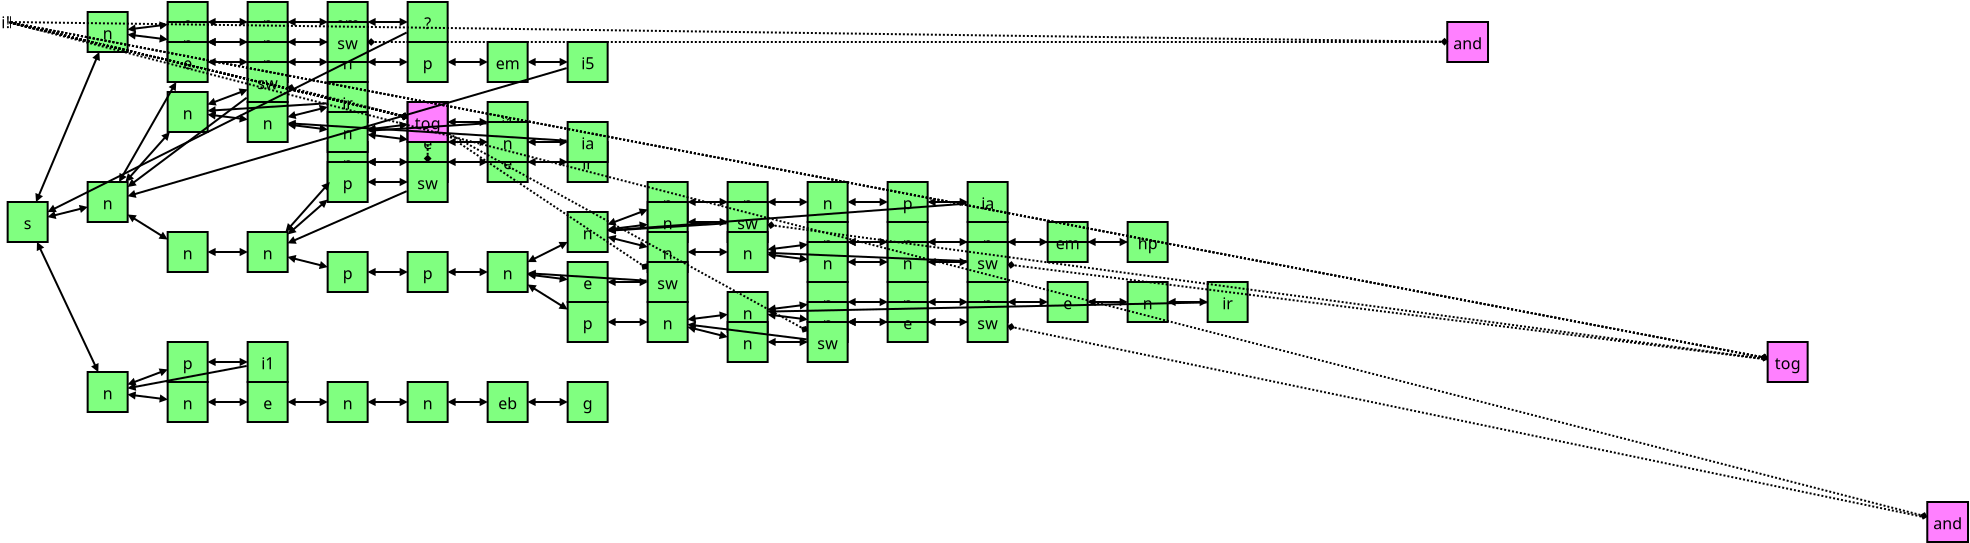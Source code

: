 <?xml version="1.0" encoding="UTF-8"?><diagram xmlns:dia="http://www.lysator.liu.se/~alla/dia/"><layer name="Rooms" visible="true" active="true"><object type="Flowchart - Box" version="0" id="O0"><attribute name="elem_corner"><point val="0,9"/></attribute><attribute name="elem_width"><real val="2"/></attribute><attribute name="elem_height"><real val="2"/></attribute><attribute name="inner_color"><color val="#80FF80"/></attribute><attribute name="border_width"><real val="0.1"/></attribute><attribute name="padding"><real val="0.25"/></attribute><attribute name="text"><composite type="text"><attribute name="string"><string>#s#</string></attribute><attribute name="font"><font family="sans" style="0" name="Helvetica"/></attribute><attribute name="height"><real val="1"/></attribute><attribute name="color"><color val="#000000"/></attribute><attribute name="alignment"><enum val="1"/></attribute></composite></attribute></object><object type="Flowchart - Box" version="0" id="O1"><attribute name="elem_corner"><point val="28,18"/></attribute><attribute name="elem_width"><real val="2"/></attribute><attribute name="elem_height"><real val="2"/></attribute><attribute name="inner_color"><color val="#80FF80"/></attribute><attribute name="border_width"><real val="0.1"/></attribute><attribute name="padding"><real val="0.25"/></attribute><attribute name="text"><composite type="text"><attribute name="string"><string>#g#</string></attribute><attribute name="font"><font family="sans" style="0" name="Helvetica"/></attribute><attribute name="height"><real val="1"/></attribute><attribute name="color"><color val="#000000"/></attribute><attribute name="alignment"><enum val="1"/></attribute></composite></attribute></object><object type="Flowchart - Box" version="0" id="O2"><attribute name="elem_corner"><point val="4,-0.5"/></attribute><attribute name="elem_width"><real val="2"/></attribute><attribute name="elem_height"><real val="2"/></attribute><attribute name="inner_color"><color val="#80FF80"/></attribute><attribute name="border_width"><real val="0.1"/></attribute><attribute name="padding"><real val="0.25"/></attribute><attribute name="text"><composite type="text"><attribute name="string"><string>#n#</string></attribute><attribute name="font"><font family="sans" style="0" name="Helvetica"/></attribute><attribute name="height"><real val="1"/></attribute><attribute name="color"><color val="#000000"/></attribute><attribute name="alignment"><enum val="1"/></attribute></composite></attribute></object><object type="Flowchart - Box" version="0" id="O3"><attribute name="elem_corner"><point val="20,1"/></attribute><attribute name="elem_width"><real val="2"/></attribute><attribute name="elem_height"><real val="2"/></attribute><attribute name="inner_color"><color val="#80FF80"/></attribute><attribute name="border_width"><real val="0.1"/></attribute><attribute name="padding"><real val="0.25"/></attribute><attribute name="text"><composite type="text"><attribute name="string"><string>#p#</string></attribute><attribute name="font"><font family="sans" style="0" name="Helvetica"/></attribute><attribute name="height"><real val="1"/></attribute><attribute name="color"><color val="#000000"/></attribute><attribute name="alignment"><enum val="1"/></attribute></composite></attribute></object><object type="Flowchart - Box" version="0" id="O4"><attribute name="elem_corner"><point val="4,8"/></attribute><attribute name="elem_width"><real val="2"/></attribute><attribute name="elem_height"><real val="2"/></attribute><attribute name="inner_color"><color val="#80FF80"/></attribute><attribute name="border_width"><real val="0.1"/></attribute><attribute name="padding"><real val="0.25"/></attribute><attribute name="text"><composite type="text"><attribute name="string"><string>#n#</string></attribute><attribute name="font"><font family="sans" style="0" name="Helvetica"/></attribute><attribute name="height"><real val="1"/></attribute><attribute name="color"><color val="#000000"/></attribute><attribute name="alignment"><enum val="1"/></attribute></composite></attribute></object><object type="Flowchart - Box" version="0" id="O5"><attribute name="elem_corner"><point val="4,17.5"/></attribute><attribute name="elem_width"><real val="2"/></attribute><attribute name="elem_height"><real val="2"/></attribute><attribute name="inner_color"><color val="#80FF80"/></attribute><attribute name="border_width"><real val="0.1"/></attribute><attribute name="padding"><real val="0.25"/></attribute><attribute name="text"><composite type="text"><attribute name="string"><string>#n#</string></attribute><attribute name="font"><font family="sans" style="0" name="Helvetica"/></attribute><attribute name="height"><real val="1"/></attribute><attribute name="color"><color val="#000000"/></attribute><attribute name="alignment"><enum val="1"/></attribute></composite></attribute></object><object type="Flowchart - Box" version="0" id="O6"><attribute name="elem_corner"><point val="24,18"/></attribute><attribute name="elem_width"><real val="2"/></attribute><attribute name="elem_height"><real val="2"/></attribute><attribute name="inner_color"><color val="#80FF80"/></attribute><attribute name="border_width"><real val="0.1"/></attribute><attribute name="padding"><real val="0.25"/></attribute><attribute name="text"><composite type="text"><attribute name="string"><string>#eb#</string></attribute><attribute name="font"><font family="sans" style="0" name="Helvetica"/></attribute><attribute name="height"><real val="1"/></attribute><attribute name="color"><color val="#000000"/></attribute><attribute name="alignment"><enum val="1"/></attribute></composite></attribute></object><object type="Flowchart - Box" version="0" id="O13"><attribute name="elem_corner"><point val="16,-1"/></attribute><attribute name="elem_width"><real val="2"/></attribute><attribute name="elem_height"><real val="2"/></attribute><attribute name="inner_color"><color val="#80FF80"/></attribute><attribute name="border_width"><real val="0.1"/></attribute><attribute name="padding"><real val="0.25"/></attribute><attribute name="text"><composite type="text"><attribute name="string"><string>#em#</string></attribute><attribute name="font"><font family="sans" style="0" name="Helvetica"/></attribute><attribute name="height"><real val="1"/></attribute><attribute name="color"><color val="#000000"/></attribute><attribute name="alignment"><enum val="1"/></attribute></composite></attribute></object><object type="Flowchart - Box" version="0" id="O15"><attribute name="elem_corner"><point val="20,-1"/></attribute><attribute name="elem_width"><real val="2"/></attribute><attribute name="elem_height"><real val="2"/></attribute><attribute name="inner_color"><color val="#80FF80"/></attribute><attribute name="border_width"><real val="0.1"/></attribute><attribute name="padding"><real val="0.25"/></attribute><attribute name="text"><composite type="text"><attribute name="string"><string>#?#</string></attribute><attribute name="font"><font family="sans" style="0" name="Helvetica"/></attribute><attribute name="height"><real val="1"/></attribute><attribute name="color"><color val="#000000"/></attribute><attribute name="alignment"><enum val="1"/></attribute></composite></attribute></object><object type="Flowchart - Box" version="0" id="O19"><attribute name="elem_corner"><point val="8,-1"/></attribute><attribute name="elem_width"><real val="2"/></attribute><attribute name="elem_height"><real val="2"/></attribute><attribute name="inner_color"><color val="#80FF80"/></attribute><attribute name="border_width"><real val="0.1"/></attribute><attribute name="padding"><real val="0.25"/></attribute><attribute name="text"><composite type="text"><attribute name="string"><string>#e#</string></attribute><attribute name="font"><font family="sans" style="0" name="Helvetica"/></attribute><attribute name="height"><real val="1"/></attribute><attribute name="color"><color val="#000000"/></attribute><attribute name="alignment"><enum val="1"/></attribute></composite></attribute></object><object type="Flowchart - Box" version="0" id="O20"><attribute name="elem_corner"><point val="8,0"/></attribute><attribute name="elem_width"><real val="2"/></attribute><attribute name="elem_height"><real val="2"/></attribute><attribute name="inner_color"><color val="#80FF80"/></attribute><attribute name="border_width"><real val="0.1"/></attribute><attribute name="padding"><real val="0.25"/></attribute><attribute name="text"><composite type="text"><attribute name="string"><string>#n#</string></attribute><attribute name="font"><font family="sans" style="0" name="Helvetica"/></attribute><attribute name="height"><real val="1"/></attribute><attribute name="color"><color val="#000000"/></attribute><attribute name="alignment"><enum val="1"/></attribute></composite></attribute></object><object type="Flowchart - Box" version="0" id="O23"><attribute name="elem_corner"><point val="24,1"/></attribute><attribute name="elem_width"><real val="2"/></attribute><attribute name="elem_height"><real val="2"/></attribute><attribute name="inner_color"><color val="#80FF80"/></attribute><attribute name="border_width"><real val="0.1"/></attribute><attribute name="padding"><real val="0.25"/></attribute><attribute name="text"><composite type="text"><attribute name="string"><string>#em#</string></attribute><attribute name="font"><font family="sans" style="0" name="Helvetica"/></attribute><attribute name="height"><real val="1"/></attribute><attribute name="color"><color val="#000000"/></attribute><attribute name="alignment"><enum val="1"/></attribute></composite></attribute></object><object type="Flowchart - Box" version="0" id="O25"><attribute name="elem_corner"><point val="28,1"/></attribute><attribute name="elem_width"><real val="2"/></attribute><attribute name="elem_height"><real val="2"/></attribute><attribute name="inner_color"><color val="#80FF80"/></attribute><attribute name="border_width"><real val="0.1"/></attribute><attribute name="padding"><real val="0.25"/></attribute><attribute name="text"><composite type="text"><attribute name="string"><string>#i5#</string></attribute><attribute name="font"><font family="sans" style="0" name="Helvetica"/></attribute><attribute name="height"><real val="1"/></attribute><attribute name="color"><color val="#000000"/></attribute><attribute name="alignment"><enum val="1"/></attribute></composite></attribute></object><object type="Flowchart - Box" version="0" id="O28"><attribute name="elem_corner"><point val="16,1"/></attribute><attribute name="elem_width"><real val="2"/></attribute><attribute name="elem_height"><real val="2"/></attribute><attribute name="inner_color"><color val="#80FF80"/></attribute><attribute name="border_width"><real val="0.1"/></attribute><attribute name="padding"><real val="0.25"/></attribute><attribute name="text"><composite type="text"><attribute name="string"><string>#n#</string></attribute><attribute name="font"><font family="sans" style="0" name="Helvetica"/></attribute><attribute name="height"><real val="1"/></attribute><attribute name="color"><color val="#000000"/></attribute><attribute name="alignment"><enum val="1"/></attribute></composite></attribute></object><object type="Flowchart - Box" version="0" id="O31"><attribute name="elem_corner"><point val="8,1"/></attribute><attribute name="elem_width"><real val="2"/></attribute><attribute name="elem_height"><real val="2"/></attribute><attribute name="inner_color"><color val="#80FF80"/></attribute><attribute name="border_width"><real val="0.1"/></attribute><attribute name="padding"><real val="0.25"/></attribute><attribute name="text"><composite type="text"><attribute name="string"><string>#e#</string></attribute><attribute name="font"><font family="sans" style="0" name="Helvetica"/></attribute><attribute name="height"><real val="1"/></attribute><attribute name="color"><color val="#000000"/></attribute><attribute name="alignment"><enum val="1"/></attribute></composite></attribute></object><object type="Flowchart - Box" version="0" id="O33"><attribute name="elem_corner"><point val="8,3.5"/></attribute><attribute name="elem_width"><real val="2"/></attribute><attribute name="elem_height"><real val="2"/></attribute><attribute name="inner_color"><color val="#80FF80"/></attribute><attribute name="border_width"><real val="0.1"/></attribute><attribute name="padding"><real val="0.25"/></attribute><attribute name="text"><composite type="text"><attribute name="string"><string>#n#</string></attribute><attribute name="font"><font family="sans" style="0" name="Helvetica"/></attribute><attribute name="height"><real val="1"/></attribute><attribute name="color"><color val="#000000"/></attribute><attribute name="alignment"><enum val="1"/></attribute></composite></attribute></object><object type="Flowchart - Box" version="0" id="O35"><attribute name="elem_corner"><point val="8,10.5"/></attribute><attribute name="elem_width"><real val="2"/></attribute><attribute name="elem_height"><real val="2"/></attribute><attribute name="inner_color"><color val="#80FF80"/></attribute><attribute name="border_width"><real val="0.1"/></attribute><attribute name="padding"><real val="0.25"/></attribute><attribute name="text"><composite type="text"><attribute name="string"><string>#n#</string></attribute><attribute name="font"><font family="sans" style="0" name="Helvetica"/></attribute><attribute name="height"><real val="1"/></attribute><attribute name="color"><color val="#000000"/></attribute><attribute name="alignment"><enum val="1"/></attribute></composite></attribute></object><object type="Flowchart - Box" version="0" id="O37"><attribute name="elem_corner"><point val="24,6"/></attribute><attribute name="elem_width"><real val="2"/></attribute><attribute name="elem_height"><real val="2"/></attribute><attribute name="inner_color"><color val="#80FF80"/></attribute><attribute name="border_width"><real val="0.1"/></attribute><attribute name="padding"><real val="0.25"/></attribute><attribute name="text"><composite type="text"><attribute name="string"><string>#e#</string></attribute><attribute name="font"><font family="sans" style="0" name="Helvetica"/></attribute><attribute name="height"><real val="1"/></attribute><attribute name="color"><color val="#000000"/></attribute><attribute name="alignment"><enum val="1"/></attribute></composite></attribute></object><object type="Flowchart - Box" version="0" id="O39"><attribute name="elem_corner"><point val="20,18"/></attribute><attribute name="elem_width"><real val="2"/></attribute><attribute name="elem_height"><real val="2"/></attribute><attribute name="inner_color"><color val="#80FF80"/></attribute><attribute name="border_width"><real val="0.1"/></attribute><attribute name="padding"><real val="0.25"/></attribute><attribute name="text"><composite type="text"><attribute name="string"><string>#n#</string></attribute><attribute name="font"><font family="sans" style="0" name="Helvetica"/></attribute><attribute name="height"><real val="1"/></attribute><attribute name="color"><color val="#000000"/></attribute><attribute name="alignment"><enum val="1"/></attribute></composite></attribute></object><object type="Flowchart - Box" version="0" id="O41"><attribute name="elem_corner"><point val="8,16"/></attribute><attribute name="elem_width"><real val="2"/></attribute><attribute name="elem_height"><real val="2"/></attribute><attribute name="inner_color"><color val="#80FF80"/></attribute><attribute name="border_width"><real val="0.1"/></attribute><attribute name="padding"><real val="0.25"/></attribute><attribute name="text"><composite type="text"><attribute name="string"><string>#p#</string></attribute><attribute name="font"><font family="sans" style="0" name="Helvetica"/></attribute><attribute name="height"><real val="1"/></attribute><attribute name="color"><color val="#000000"/></attribute><attribute name="alignment"><enum val="1"/></attribute></composite></attribute></object><object type="Flowchart - Box" version="0" id="O43"><attribute name="elem_corner"><point val="8,18"/></attribute><attribute name="elem_width"><real val="2"/></attribute><attribute name="elem_height"><real val="2"/></attribute><attribute name="inner_color"><color val="#80FF80"/></attribute><attribute name="border_width"><real val="0.1"/></attribute><attribute name="padding"><real val="0.25"/></attribute><attribute name="text"><composite type="text"><attribute name="string"><string>#n#</string></attribute><attribute name="font"><font family="sans" style="0" name="Helvetica"/></attribute><attribute name="height"><real val="1"/></attribute><attribute name="color"><color val="#000000"/></attribute><attribute name="alignment"><enum val="1"/></attribute></composite></attribute></object><object type="Flowchart - Box" version="0" id="O45"><attribute name="elem_corner"><point val="12,-1"/></attribute><attribute name="elem_width"><real val="2"/></attribute><attribute name="elem_height"><real val="2"/></attribute><attribute name="inner_color"><color val="#80FF80"/></attribute><attribute name="border_width"><real val="0.1"/></attribute><attribute name="padding"><real val="0.25"/></attribute><attribute name="text"><composite type="text"><attribute name="string"><string>#n#</string></attribute><attribute name="font"><font family="sans" style="0" name="Helvetica"/></attribute><attribute name="height"><real val="1"/></attribute><attribute name="color"><color val="#000000"/></attribute><attribute name="alignment"><enum val="1"/></attribute></composite></attribute></object><object type="Flowchart - Box" version="0" id="O48"><attribute name="elem_corner"><point val="12,0"/></attribute><attribute name="elem_width"><real val="2"/></attribute><attribute name="elem_height"><real val="2"/></attribute><attribute name="inner_color"><color val="#80FF80"/></attribute><attribute name="border_width"><real val="0.1"/></attribute><attribute name="padding"><real val="0.25"/></attribute><attribute name="text"><composite type="text"><attribute name="string"><string>#p#</string></attribute><attribute name="font"><font family="sans" style="0" name="Helvetica"/></attribute><attribute name="height"><real val="1"/></attribute><attribute name="color"><color val="#000000"/></attribute><attribute name="alignment"><enum val="1"/></attribute></composite></attribute></object><object type="Flowchart - Box" version="0" id="O50"><attribute name="elem_corner"><point val="12,1"/></attribute><attribute name="elem_width"><real val="2"/></attribute><attribute name="elem_height"><real val="2"/></attribute><attribute name="inner_color"><color val="#80FF80"/></attribute><attribute name="border_width"><real val="0.1"/></attribute><attribute name="padding"><real val="0.25"/></attribute><attribute name="text"><composite type="text"><attribute name="string"><string>#n#</string></attribute><attribute name="font"><font family="sans" style="0" name="Helvetica"/></attribute><attribute name="height"><real val="1"/></attribute><attribute name="color"><color val="#000000"/></attribute><attribute name="alignment"><enum val="1"/></attribute></composite></attribute></object><object type="Flowchart - Box" version="0" id="O53"><attribute name="elem_corner"><point val="12,2"/></attribute><attribute name="elem_width"><real val="2"/></attribute><attribute name="elem_height"><real val="2"/></attribute><attribute name="inner_color"><color val="#80FF80"/></attribute><attribute name="border_width"><real val="0.1"/></attribute><attribute name="padding"><real val="0.25"/></attribute><attribute name="text"><composite type="text"><attribute name="string"><string>#sw#</string></attribute><attribute name="font"><font family="sans" style="0" name="Helvetica"/></attribute><attribute name="height"><real val="1"/></attribute><attribute name="color"><color val="#000000"/></attribute><attribute name="alignment"><enum val="1"/></attribute></composite></attribute></object><object type="Flowchart - Box" version="0" id="O57"><attribute name="elem_corner"><point val="12,4"/></attribute><attribute name="elem_width"><real val="2"/></attribute><attribute name="elem_height"><real val="2"/></attribute><attribute name="inner_color"><color val="#80FF80"/></attribute><attribute name="border_width"><real val="0.1"/></attribute><attribute name="padding"><real val="0.25"/></attribute><attribute name="text"><composite type="text"><attribute name="string"><string>#n#</string></attribute><attribute name="font"><font family="sans" style="0" name="Helvetica"/></attribute><attribute name="height"><real val="1"/></attribute><attribute name="color"><color val="#000000"/></attribute><attribute name="alignment"><enum val="1"/></attribute></composite></attribute></object><object type="Flowchart - Box" version="0" id="O59"><attribute name="elem_corner"><point val="16,6"/></attribute><attribute name="elem_width"><real val="2"/></attribute><attribute name="elem_height"><real val="2"/></attribute><attribute name="inner_color"><color val="#80FF80"/></attribute><attribute name="border_width"><real val="0.1"/></attribute><attribute name="padding"><real val="0.25"/></attribute><attribute name="text"><composite type="text"><attribute name="string"><string>#n#</string></attribute><attribute name="font"><font family="sans" style="0" name="Helvetica"/></attribute><attribute name="height"><real val="1"/></attribute><attribute name="color"><color val="#000000"/></attribute><attribute name="alignment"><enum val="1"/></attribute></composite></attribute></object><object type="Flowchart - Box" version="0" id="O61"><attribute name="elem_corner"><point val="16,7"/></attribute><attribute name="elem_width"><real val="2"/></attribute><attribute name="elem_height"><real val="2"/></attribute><attribute name="inner_color"><color val="#80FF80"/></attribute><attribute name="border_width"><real val="0.1"/></attribute><attribute name="padding"><real val="0.25"/></attribute><attribute name="text"><composite type="text"><attribute name="string"><string>#p#</string></attribute><attribute name="font"><font family="sans" style="0" name="Helvetica"/></attribute><attribute name="height"><real val="1"/></attribute><attribute name="color"><color val="#000000"/></attribute><attribute name="alignment"><enum val="1"/></attribute></composite></attribute></object><object type="Flowchart - Box" version="0" id="O63"><attribute name="elem_corner"><point val="16,11.5"/></attribute><attribute name="elem_width"><real val="2"/></attribute><attribute name="elem_height"><real val="2"/></attribute><attribute name="inner_color"><color val="#80FF80"/></attribute><attribute name="border_width"><real val="0.1"/></attribute><attribute name="padding"><real val="0.25"/></attribute><attribute name="text"><composite type="text"><attribute name="string"><string>#p#</string></attribute><attribute name="font"><font family="sans" style="0" name="Helvetica"/></attribute><attribute name="height"><real val="1"/></attribute><attribute name="color"><color val="#000000"/></attribute><attribute name="alignment"><enum val="1"/></attribute></composite></attribute></object><object type="Flowchart - Box" version="0" id="O65"><attribute name="elem_corner"><point val="44,8"/></attribute><attribute name="elem_width"><real val="2"/></attribute><attribute name="elem_height"><real val="2"/></attribute><attribute name="inner_color"><color val="#80FF80"/></attribute><attribute name="border_width"><real val="0.1"/></attribute><attribute name="padding"><real val="0.25"/></attribute><attribute name="text"><composite type="text"><attribute name="string"><string>#p#</string></attribute><attribute name="font"><font family="sans" style="0" name="Helvetica"/></attribute><attribute name="height"><real val="1"/></attribute><attribute name="color"><color val="#000000"/></attribute><attribute name="alignment"><enum val="1"/></attribute></composite></attribute></object><object type="Flowchart - Box" version="0" id="O67"><attribute name="elem_corner"><point val="12,10.5"/></attribute><attribute name="elem_width"><real val="2"/></attribute><attribute name="elem_height"><real val="2"/></attribute><attribute name="inner_color"><color val="#80FF80"/></attribute><attribute name="border_width"><real val="0.1"/></attribute><attribute name="padding"><real val="0.25"/></attribute><attribute name="text"><composite type="text"><attribute name="string"><string>#n#</string></attribute><attribute name="font"><font family="sans" style="0" name="Helvetica"/></attribute><attribute name="height"><real val="1"/></attribute><attribute name="color"><color val="#000000"/></attribute><attribute name="alignment"><enum val="1"/></attribute></composite></attribute></object><object type="Flowchart - Box" version="0" id="O70"><attribute name="elem_corner"><point val="28,6"/></attribute><attribute name="elem_width"><real val="2"/></attribute><attribute name="elem_height"><real val="2"/></attribute><attribute name="inner_color"><color val="#80FF80"/></attribute><attribute name="border_width"><real val="0.1"/></attribute><attribute name="padding"><real val="0.25"/></attribute><attribute name="text"><composite type="text"><attribute name="string"><string>#ir#</string></attribute><attribute name="font"><font family="sans" style="0" name="Helvetica"/></attribute><attribute name="height"><real val="1"/></attribute><attribute name="color"><color val="#000000"/></attribute><attribute name="alignment"><enum val="1"/></attribute></composite></attribute></object><object type="Flowchart - Box" version="0" id="O73"><attribute name="elem_corner"><point val="12,16"/></attribute><attribute name="elem_width"><real val="2"/></attribute><attribute name="elem_height"><real val="2"/></attribute><attribute name="inner_color"><color val="#80FF80"/></attribute><attribute name="border_width"><real val="0.1"/></attribute><attribute name="padding"><real val="0.25"/></attribute><attribute name="text"><composite type="text"><attribute name="string"><string>#i1#</string></attribute><attribute name="font"><font family="sans" style="0" name="Helvetica"/></attribute><attribute name="height"><real val="1"/></attribute><attribute name="color"><color val="#000000"/></attribute><attribute name="alignment"><enum val="1"/></attribute></composite></attribute></object><object type="Flowchart - Box" version="0" id="O76"><attribute name="elem_corner"><point val="16,18"/></attribute><attribute name="elem_width"><real val="2"/></attribute><attribute name="elem_height"><real val="2"/></attribute><attribute name="inner_color"><color val="#80FF80"/></attribute><attribute name="border_width"><real val="0.1"/></attribute><attribute name="padding"><real val="0.25"/></attribute><attribute name="text"><composite type="text"><attribute name="string"><string>#n#</string></attribute><attribute name="font"><font family="sans" style="0" name="Helvetica"/></attribute><attribute name="height"><real val="1"/></attribute><attribute name="color"><color val="#000000"/></attribute><attribute name="alignment"><enum val="1"/></attribute></composite></attribute></object><object type="Flowchart - Box" version="0" id="O78"><attribute name="elem_corner"><point val="12,18"/></attribute><attribute name="elem_width"><real val="2"/></attribute><attribute name="elem_height"><real val="2"/></attribute><attribute name="inner_color"><color val="#80FF80"/></attribute><attribute name="border_width"><real val="0.1"/></attribute><attribute name="padding"><real val="0.25"/></attribute><attribute name="text"><composite type="text"><attribute name="string"><string>#e#</string></attribute><attribute name="font"><font family="sans" style="0" name="Helvetica"/></attribute><attribute name="height"><real val="1"/></attribute><attribute name="color"><color val="#000000"/></attribute><attribute name="alignment"><enum val="1"/></attribute></composite></attribute></object><object type="Flowchart - Box" version="0" id="O80"><attribute name="elem_corner"><point val="16,0"/></attribute><attribute name="elem_width"><real val="2"/></attribute><attribute name="elem_height"><real val="2"/></attribute><attribute name="inner_color"><color val="#80FF80"/></attribute><attribute name="border_width"><real val="0.1"/></attribute><attribute name="padding"><real val="0.25"/></attribute><attribute name="text"><composite type="text"><attribute name="string"><string>#sw#</string></attribute><attribute name="font"><font family="sans" style="0" name="Helvetica"/></attribute><attribute name="height"><real val="1"/></attribute><attribute name="color"><color val="#000000"/></attribute><attribute name="alignment"><enum val="1"/></attribute></composite></attribute></object><object type="Flowchart - Box" version="0" id="O84"><attribute name="elem_corner"><point val="16,3"/></attribute><attribute name="elem_width"><real val="2"/></attribute><attribute name="elem_height"><real val="2"/></attribute><attribute name="inner_color"><color val="#80FF80"/></attribute><attribute name="border_width"><real val="0.1"/></attribute><attribute name="padding"><real val="0.25"/></attribute><attribute name="text"><composite type="text"><attribute name="string"><string>#ir#</string></attribute><attribute name="font"><font family="sans" style="0" name="Helvetica"/></attribute><attribute name="height"><real val="1"/></attribute><attribute name="color"><color val="#000000"/></attribute><attribute name="alignment"><enum val="1"/></attribute></composite></attribute></object><object type="Flowchart - Box" version="0" id="O87"><attribute name="elem_corner"><point val="16,4.5"/></attribute><attribute name="elem_width"><real val="2"/></attribute><attribute name="elem_height"><real val="2"/></attribute><attribute name="inner_color"><color val="#80FF80"/></attribute><attribute name="border_width"><real val="0.1"/></attribute><attribute name="padding"><real val="0.25"/></attribute><attribute name="text"><composite type="text"><attribute name="string"><string>#n#</string></attribute><attribute name="font"><font family="sans" style="0" name="Helvetica"/></attribute><attribute name="height"><real val="1"/></attribute><attribute name="color"><color val="#000000"/></attribute><attribute name="alignment"><enum val="1"/></attribute></composite></attribute></object><object type="Flowchart - Box" version="0" id="O89"><attribute name="elem_corner"><point val="20,6"/></attribute><attribute name="elem_width"><real val="2"/></attribute><attribute name="elem_height"><real val="2"/></attribute><attribute name="inner_color"><color val="#80FF80"/></attribute><attribute name="border_width"><real val="0.1"/></attribute><attribute name="padding"><real val="0.25"/></attribute><attribute name="text"><composite type="text"><attribute name="string"><string>#n#</string></attribute><attribute name="font"><font family="sans" style="0" name="Helvetica"/></attribute><attribute name="height"><real val="1"/></attribute><attribute name="color"><color val="#000000"/></attribute><attribute name="alignment"><enum val="1"/></attribute></composite></attribute></object><object type="Flowchart - Box" version="0" id="O92"><attribute name="elem_corner"><point val="20,7"/></attribute><attribute name="elem_width"><real val="2"/></attribute><attribute name="elem_height"><real val="2"/></attribute><attribute name="inner_color"><color val="#80FF80"/></attribute><attribute name="border_width"><real val="0.1"/></attribute><attribute name="padding"><real val="0.25"/></attribute><attribute name="text"><composite type="text"><attribute name="string"><string>#sw#</string></attribute><attribute name="font"><font family="sans" style="0" name="Helvetica"/></attribute><attribute name="height"><real val="1"/></attribute><attribute name="color"><color val="#000000"/></attribute><attribute name="alignment"><enum val="1"/></attribute></composite></attribute></object><object type="Flowchart - Box" version="0" id="O96"><attribute name="elem_corner"><point val="28,9.5"/></attribute><attribute name="elem_width"><real val="2"/></attribute><attribute name="elem_height"><real val="2"/></attribute><attribute name="inner_color"><color val="#80FF80"/></attribute><attribute name="border_width"><real val="0.1"/></attribute><attribute name="padding"><real val="0.25"/></attribute><attribute name="text"><composite type="text"><attribute name="string"><string>#n#</string></attribute><attribute name="font"><font family="sans" style="0" name="Helvetica"/></attribute><attribute name="height"><real val="1"/></attribute><attribute name="color"><color val="#000000"/></attribute><attribute name="alignment"><enum val="1"/></attribute></composite></attribute></object><object type="Flowchart - Box" version="0" id="O98"><attribute name="elem_corner"><point val="28,12"/></attribute><attribute name="elem_width"><real val="2"/></attribute><attribute name="elem_height"><real val="2"/></attribute><attribute name="inner_color"><color val="#80FF80"/></attribute><attribute name="border_width"><real val="0.1"/></attribute><attribute name="padding"><real val="0.25"/></attribute><attribute name="text"><composite type="text"><attribute name="string"><string>#e#</string></attribute><attribute name="font"><font family="sans" style="0" name="Helvetica"/></attribute><attribute name="height"><real val="1"/></attribute><attribute name="color"><color val="#000000"/></attribute><attribute name="alignment"><enum val="1"/></attribute></composite></attribute></object><object type="Flowchart - Box" version="0" id="O100"><attribute name="elem_corner"><point val="28,14"/></attribute><attribute name="elem_width"><real val="2"/></attribute><attribute name="elem_height"><real val="2"/></attribute><attribute name="inner_color"><color val="#80FF80"/></attribute><attribute name="border_width"><real val="0.1"/></attribute><attribute name="padding"><real val="0.25"/></attribute><attribute name="text"><composite type="text"><attribute name="string"><string>#p#</string></attribute><attribute name="font"><font family="sans" style="0" name="Helvetica"/></attribute><attribute name="height"><real val="1"/></attribute><attribute name="color"><color val="#000000"/></attribute><attribute name="alignment"><enum val="1"/></attribute></composite></attribute></object><object type="Flowchart - Box" version="0" id="O102"><attribute name="elem_corner"><point val="52,13"/></attribute><attribute name="elem_width"><real val="2"/></attribute><attribute name="elem_height"><real val="2"/></attribute><attribute name="inner_color"><color val="#80FF80"/></attribute><attribute name="border_width"><real val="0.1"/></attribute><attribute name="padding"><real val="0.25"/></attribute><attribute name="text"><composite type="text"><attribute name="string"><string>#e#</string></attribute><attribute name="font"><font family="sans" style="0" name="Helvetica"/></attribute><attribute name="height"><real val="1"/></attribute><attribute name="color"><color val="#000000"/></attribute><attribute name="alignment"><enum val="1"/></attribute></composite></attribute></object><object type="Flowchart - Box" version="0" id="O104"><attribute name="elem_corner"><point val="24,11.5"/></attribute><attribute name="elem_width"><real val="2"/></attribute><attribute name="elem_height"><real val="2"/></attribute><attribute name="inner_color"><color val="#80FF80"/></attribute><attribute name="border_width"><real val="0.1"/></attribute><attribute name="padding"><real val="0.25"/></attribute><attribute name="text"><composite type="text"><attribute name="string"><string>#n#</string></attribute><attribute name="font"><font family="sans" style="0" name="Helvetica"/></attribute><attribute name="height"><real val="1"/></attribute><attribute name="color"><color val="#000000"/></attribute><attribute name="alignment"><enum val="1"/></attribute></composite></attribute></object><object type="Flowchart - Box" version="0" id="O107"><attribute name="elem_corner"><point val="20,11.5"/></attribute><attribute name="elem_width"><real val="2"/></attribute><attribute name="elem_height"><real val="2"/></attribute><attribute name="inner_color"><color val="#80FF80"/></attribute><attribute name="border_width"><real val="0.1"/></attribute><attribute name="padding"><real val="0.25"/></attribute><attribute name="text"><composite type="text"><attribute name="string"><string>#p#</string></attribute><attribute name="font"><font family="sans" style="0" name="Helvetica"/></attribute><attribute name="height"><real val="1"/></attribute><attribute name="color"><color val="#000000"/></attribute><attribute name="alignment"><enum val="1"/></attribute></composite></attribute></object><object type="Flowchart - Box" version="0" id="O109"><attribute name="elem_corner"><point val="48,8"/></attribute><attribute name="elem_width"><real val="2"/></attribute><attribute name="elem_height"><real val="2"/></attribute><attribute name="inner_color"><color val="#80FF80"/></attribute><attribute name="border_width"><real val="0.1"/></attribute><attribute name="padding"><real val="0.25"/></attribute><attribute name="text"><composite type="text"><attribute name="string"><string>#ia#</string></attribute><attribute name="font"><font family="sans" style="0" name="Helvetica"/></attribute><attribute name="height"><real val="1"/></attribute><attribute name="color"><color val="#000000"/></attribute><attribute name="alignment"><enum val="1"/></attribute></composite></attribute></object><object type="Flowchart - Box" version="0" id="O112"><attribute name="elem_corner"><point val="28,5"/></attribute><attribute name="elem_width"><real val="2"/></attribute><attribute name="elem_height"><real val="2"/></attribute><attribute name="inner_color"><color val="#80FF80"/></attribute><attribute name="border_width"><real val="0.1"/></attribute><attribute name="padding"><real val="0.25"/></attribute><attribute name="text"><composite type="text"><attribute name="string"><string>#ia#</string></attribute><attribute name="font"><font family="sans" style="0" name="Helvetica"/></attribute><attribute name="height"><real val="1"/></attribute><attribute name="color"><color val="#000000"/></attribute><attribute name="alignment"><enum val="1"/></attribute></composite></attribute></object><object type="Flowchart - Box" version="0" id="O115"><attribute name="elem_corner"><point val="20,4"/></attribute><attribute name="elem_width"><real val="2"/></attribute><attribute name="elem_height"><real val="2"/></attribute><attribute name="inner_color"><color val="#80FF80"/></attribute><attribute name="border_width"><real val="0.1"/></attribute><attribute name="padding"><real val="0.25"/></attribute><attribute name="text"><composite type="text"><attribute name="string"><string>#n#</string></attribute><attribute name="font"><font family="sans" style="0" name="Helvetica"/></attribute><attribute name="height"><real val="1"/></attribute><attribute name="color"><color val="#000000"/></attribute><attribute name="alignment"><enum val="1"/></attribute></composite></attribute></object><object type="Flowchart - Box" version="0" id="O117"><attribute name="elem_corner"><point val="20,5"/></attribute><attribute name="elem_width"><real val="2"/></attribute><attribute name="elem_height"><real val="2"/></attribute><attribute name="inner_color"><color val="#80FF80"/></attribute><attribute name="border_width"><real val="0.1"/></attribute><attribute name="padding"><real val="0.25"/></attribute><attribute name="text"><composite type="text"><attribute name="string"><string>#e#</string></attribute><attribute name="font"><font family="sans" style="0" name="Helvetica"/></attribute><attribute name="height"><real val="1"/></attribute><attribute name="color"><color val="#000000"/></attribute><attribute name="alignment"><enum val="1"/></attribute></composite></attribute></object><object type="Flowchart - Box" version="0" id="O119"><attribute name="elem_corner"><point val="40,8"/></attribute><attribute name="elem_width"><real val="2"/></attribute><attribute name="elem_height"><real val="2"/></attribute><attribute name="inner_color"><color val="#80FF80"/></attribute><attribute name="border_width"><real val="0.1"/></attribute><attribute name="padding"><real val="0.25"/></attribute><attribute name="text"><composite type="text"><attribute name="string"><string>#n#</string></attribute><attribute name="font"><font family="sans" style="0" name="Helvetica"/></attribute><attribute name="height"><real val="1"/></attribute><attribute name="color"><color val="#000000"/></attribute><attribute name="alignment"><enum val="1"/></attribute></composite></attribute></object><object type="Flowchart - Box" version="0" id="O123"><attribute name="elem_corner"><point val="32,8"/></attribute><attribute name="elem_width"><real val="2"/></attribute><attribute name="elem_height"><real val="2"/></attribute><attribute name="inner_color"><color val="#80FF80"/></attribute><attribute name="border_width"><real val="0.1"/></attribute><attribute name="padding"><real val="0.25"/></attribute><attribute name="text"><composite type="text"><attribute name="string"><string>#p#</string></attribute><attribute name="font"><font family="sans" style="0" name="Helvetica"/></attribute><attribute name="height"><real val="1"/></attribute><attribute name="color"><color val="#000000"/></attribute><attribute name="alignment"><enum val="1"/></attribute></composite></attribute></object><object type="Flowchart - Box" version="0" id="O125"><attribute name="elem_corner"><point val="32,9"/></attribute><attribute name="elem_width"><real val="2"/></attribute><attribute name="elem_height"><real val="2"/></attribute><attribute name="inner_color"><color val="#80FF80"/></attribute><attribute name="border_width"><real val="0.1"/></attribute><attribute name="padding"><real val="0.25"/></attribute><attribute name="text"><composite type="text"><attribute name="string"><string>#n#</string></attribute><attribute name="font"><font family="sans" style="0" name="Helvetica"/></attribute><attribute name="height"><real val="1"/></attribute><attribute name="color"><color val="#000000"/></attribute><attribute name="alignment"><enum val="1"/></attribute></composite></attribute></object><object type="Flowchart - Box" version="0" id="O127"><attribute name="elem_corner"><point val="32,10.5"/></attribute><attribute name="elem_width"><real val="2"/></attribute><attribute name="elem_height"><real val="2"/></attribute><attribute name="inner_color"><color val="#80FF80"/></attribute><attribute name="border_width"><real val="0.1"/></attribute><attribute name="padding"><real val="0.25"/></attribute><attribute name="text"><composite type="text"><attribute name="string"><string>#n#</string></attribute><attribute name="font"><font family="sans" style="0" name="Helvetica"/></attribute><attribute name="height"><real val="1"/></attribute><attribute name="color"><color val="#000000"/></attribute><attribute name="alignment"><enum val="1"/></attribute></composite></attribute></object><object type="Flowchart - Box" version="0" id="O129"><attribute name="elem_corner"><point val="48,10"/></attribute><attribute name="elem_width"><real val="2"/></attribute><attribute name="elem_height"><real val="2"/></attribute><attribute name="inner_color"><color val="#80FF80"/></attribute><attribute name="border_width"><real val="0.1"/></attribute><attribute name="padding"><real val="0.25"/></attribute><attribute name="text"><composite type="text"><attribute name="string"><string>#p#</string></attribute><attribute name="font"><font family="sans" style="0" name="Helvetica"/></attribute><attribute name="height"><real val="1"/></attribute><attribute name="color"><color val="#000000"/></attribute><attribute name="alignment"><enum val="1"/></attribute></composite></attribute></object><object type="Flowchart - Box" version="0" id="O131"><attribute name="elem_corner"><point val="32,12"/></attribute><attribute name="elem_width"><real val="2"/></attribute><attribute name="elem_height"><real val="2"/></attribute><attribute name="inner_color"><color val="#80FF80"/></attribute><attribute name="border_width"><real val="0.1"/></attribute><attribute name="padding"><real val="0.25"/></attribute><attribute name="text"><composite type="text"><attribute name="string"><string>#sw#</string></attribute><attribute name="font"><font family="sans" style="0" name="Helvetica"/></attribute><attribute name="height"><real val="1"/></attribute><attribute name="color"><color val="#000000"/></attribute><attribute name="alignment"><enum val="1"/></attribute></composite></attribute></object><object type="Flowchart - Box" version="0" id="O135"><attribute name="elem_corner"><point val="36,13.5"/></attribute><attribute name="elem_width"><real val="2"/></attribute><attribute name="elem_height"><real val="2"/></attribute><attribute name="inner_color"><color val="#80FF80"/></attribute><attribute name="border_width"><real val="0.1"/></attribute><attribute name="padding"><real val="0.25"/></attribute><attribute name="text"><composite type="text"><attribute name="string"><string>#n#</string></attribute><attribute name="font"><font family="sans" style="0" name="Helvetica"/></attribute><attribute name="height"><real val="1"/></attribute><attribute name="color"><color val="#000000"/></attribute><attribute name="alignment"><enum val="1"/></attribute></composite></attribute></object><object type="Flowchart - Box" version="0" id="O137"><attribute name="elem_corner"><point val="36,15"/></attribute><attribute name="elem_width"><real val="2"/></attribute><attribute name="elem_height"><real val="2"/></attribute><attribute name="inner_color"><color val="#80FF80"/></attribute><attribute name="border_width"><real val="0.1"/></attribute><attribute name="padding"><real val="0.25"/></attribute><attribute name="text"><composite type="text"><attribute name="string"><string>#n#</string></attribute><attribute name="font"><font family="sans" style="0" name="Helvetica"/></attribute><attribute name="height"><real val="1"/></attribute><attribute name="color"><color val="#000000"/></attribute><attribute name="alignment"><enum val="1"/></attribute></composite></attribute></object><object type="Flowchart - Box" version="0" id="O139"><attribute name="elem_corner"><point val="32,14"/></attribute><attribute name="elem_width"><real val="2"/></attribute><attribute name="elem_height"><real val="2"/></attribute><attribute name="inner_color"><color val="#80FF80"/></attribute><attribute name="border_width"><real val="0.1"/></attribute><attribute name="padding"><real val="0.25"/></attribute><attribute name="text"><composite type="text"><attribute name="string"><string>#n#</string></attribute><attribute name="font"><font family="sans" style="0" name="Helvetica"/></attribute><attribute name="height"><real val="1"/></attribute><attribute name="color"><color val="#000000"/></attribute><attribute name="alignment"><enum val="1"/></attribute></composite></attribute></object><object type="Flowchart - Box" version="0" id="O142"><attribute name="elem_corner"><point val="60,13"/></attribute><attribute name="elem_width"><real val="2"/></attribute><attribute name="elem_height"><real val="2"/></attribute><attribute name="inner_color"><color val="#80FF80"/></attribute><attribute name="border_width"><real val="0.1"/></attribute><attribute name="padding"><real val="0.25"/></attribute><attribute name="text"><composite type="text"><attribute name="string"><string>#ir#</string></attribute><attribute name="font"><font family="sans" style="0" name="Helvetica"/></attribute><attribute name="height"><real val="1"/></attribute><attribute name="color"><color val="#000000"/></attribute><attribute name="alignment"><enum val="1"/></attribute></composite></attribute></object><object type="Flowchart - Box" version="0" id="O145"><attribute name="elem_corner"><point val="56,13"/></attribute><attribute name="elem_width"><real val="2"/></attribute><attribute name="elem_height"><real val="2"/></attribute><attribute name="inner_color"><color val="#80FF80"/></attribute><attribute name="border_width"><real val="0.1"/></attribute><attribute name="padding"><real val="0.25"/></attribute><attribute name="text"><composite type="text"><attribute name="string"><string>#n#</string></attribute><attribute name="font"><font family="sans" style="0" name="Helvetica"/></attribute><attribute name="height"><real val="1"/></attribute><attribute name="color"><color val="#000000"/></attribute><attribute name="alignment"><enum val="1"/></attribute></composite></attribute></object><object type="Flowchart - Box" version="0" id="O147"><attribute name="elem_corner"><point val="24,4"/></attribute><attribute name="elem_width"><real val="2"/></attribute><attribute name="elem_height"><real val="2"/></attribute><attribute name="inner_color"><color val="#80FF80"/></attribute><attribute name="border_width"><real val="0.1"/></attribute><attribute name="padding"><real val="0.25"/></attribute><attribute name="text"><composite type="text"><attribute name="string"><string>#i1#</string></attribute><attribute name="font"><font family="sans" style="0" name="Helvetica"/></attribute><attribute name="height"><real val="1"/></attribute><attribute name="color"><color val="#000000"/></attribute><attribute name="alignment"><enum val="1"/></attribute></composite></attribute></object><object type="Flowchart - Box" version="0" id="O150"><attribute name="elem_corner"><point val="24,5"/></attribute><attribute name="elem_width"><real val="2"/></attribute><attribute name="elem_height"><real val="2"/></attribute><attribute name="inner_color"><color val="#80FF80"/></attribute><attribute name="border_width"><real val="0.1"/></attribute><attribute name="padding"><real val="0.25"/></attribute><attribute name="text"><composite type="text"><attribute name="string"><string>#n#</string></attribute><attribute name="font"><font family="sans" style="0" name="Helvetica"/></attribute><attribute name="height"><real val="1"/></attribute><attribute name="color"><color val="#000000"/></attribute><attribute name="alignment"><enum val="1"/></attribute></composite></attribute></object><object type="Flowchart - Box" version="0" id="O152"><attribute name="elem_corner"><point val="36,8"/></attribute><attribute name="elem_width"><real val="2"/></attribute><attribute name="elem_height"><real val="2"/></attribute><attribute name="inner_color"><color val="#80FF80"/></attribute><attribute name="border_width"><real val="0.1"/></attribute><attribute name="padding"><real val="0.25"/></attribute><attribute name="text"><composite type="text"><attribute name="string"><string>#n#</string></attribute><attribute name="font"><font family="sans" style="0" name="Helvetica"/></attribute><attribute name="height"><real val="1"/></attribute><attribute name="color"><color val="#000000"/></attribute><attribute name="alignment"><enum val="1"/></attribute></composite></attribute></object><object type="Flowchart - Box" version="0" id="O155"><attribute name="elem_corner"><point val="36,9"/></attribute><attribute name="elem_width"><real val="2"/></attribute><attribute name="elem_height"><real val="2"/></attribute><attribute name="inner_color"><color val="#80FF80"/></attribute><attribute name="border_width"><real val="0.1"/></attribute><attribute name="padding"><real val="0.25"/></attribute><attribute name="text"><composite type="text"><attribute name="string"><string>#sw#</string></attribute><attribute name="font"><font family="sans" style="0" name="Helvetica"/></attribute><attribute name="height"><real val="1"/></attribute><attribute name="color"><color val="#000000"/></attribute><attribute name="alignment"><enum val="1"/></attribute></composite></attribute></object><object type="Flowchart - Box" version="0" id="O159"><attribute name="elem_corner"><point val="40,10"/></attribute><attribute name="elem_width"><real val="2"/></attribute><attribute name="elem_height"><real val="2"/></attribute><attribute name="inner_color"><color val="#80FF80"/></attribute><attribute name="border_width"><real val="0.1"/></attribute><attribute name="padding"><real val="0.25"/></attribute><attribute name="text"><composite type="text"><attribute name="string"><string>#p#</string></attribute><attribute name="font"><font family="sans" style="0" name="Helvetica"/></attribute><attribute name="height"><real val="1"/></attribute><attribute name="color"><color val="#000000"/></attribute><attribute name="alignment"><enum val="1"/></attribute></composite></attribute></object><object type="Flowchart - Box" version="0" id="O161"><attribute name="elem_corner"><point val="40,11"/></attribute><attribute name="elem_width"><real val="2"/></attribute><attribute name="elem_height"><real val="2"/></attribute><attribute name="inner_color"><color val="#80FF80"/></attribute><attribute name="border_width"><real val="0.1"/></attribute><attribute name="padding"><real val="0.25"/></attribute><attribute name="text"><composite type="text"><attribute name="string"><string>#n#</string></attribute><attribute name="font"><font family="sans" style="0" name="Helvetica"/></attribute><attribute name="height"><real val="1"/></attribute><attribute name="color"><color val="#000000"/></attribute><attribute name="alignment"><enum val="1"/></attribute></composite></attribute></object><object type="Flowchart - Box" version="0" id="O163"><attribute name="elem_corner"><point val="36,10.5"/></attribute><attribute name="elem_width"><real val="2"/></attribute><attribute name="elem_height"><real val="2"/></attribute><attribute name="inner_color"><color val="#80FF80"/></attribute><attribute name="border_width"><real val="0.1"/></attribute><attribute name="padding"><real val="0.25"/></attribute><attribute name="text"><composite type="text"><attribute name="string"><string>#n#</string></attribute><attribute name="font"><font family="sans" style="0" name="Helvetica"/></attribute><attribute name="height"><real val="1"/></attribute><attribute name="color"><color val="#000000"/></attribute><attribute name="alignment"><enum val="1"/></attribute></composite></attribute></object><object type="Flowchart - Box" version="0" id="O166"><attribute name="elem_corner"><point val="52,10"/></attribute><attribute name="elem_width"><real val="2"/></attribute><attribute name="elem_height"><real val="2"/></attribute><attribute name="inner_color"><color val="#80FF80"/></attribute><attribute name="border_width"><real val="0.1"/></attribute><attribute name="padding"><real val="0.25"/></attribute><attribute name="text"><composite type="text"><attribute name="string"><string>#em#</string></attribute><attribute name="font"><font family="sans" style="0" name="Helvetica"/></attribute><attribute name="height"><real val="1"/></attribute><attribute name="color"><color val="#000000"/></attribute><attribute name="alignment"><enum val="1"/></attribute></composite></attribute></object><object type="Flowchart - Box" version="0" id="O168"><attribute name="elem_corner"><point val="56,10"/></attribute><attribute name="elem_width"><real val="2"/></attribute><attribute name="elem_height"><real val="2"/></attribute><attribute name="inner_color"><color val="#80FF80"/></attribute><attribute name="border_width"><real val="0.1"/></attribute><attribute name="padding"><real val="0.25"/></attribute><attribute name="text"><composite type="text"><attribute name="string"><string>#hp#</string></attribute><attribute name="font"><font family="sans" style="0" name="Helvetica"/></attribute><attribute name="height"><real val="1"/></attribute><attribute name="color"><color val="#000000"/></attribute><attribute name="alignment"><enum val="1"/></attribute></composite></attribute></object><object type="Flowchart - Box" version="0" id="O171"><attribute name="elem_corner"><point val="48,13"/></attribute><attribute name="elem_width"><real val="2"/></attribute><attribute name="elem_height"><real val="2"/></attribute><attribute name="inner_color"><color val="#80FF80"/></attribute><attribute name="border_width"><real val="0.1"/></attribute><attribute name="padding"><real val="0.25"/></attribute><attribute name="text"><composite type="text"><attribute name="string"><string>#n#</string></attribute><attribute name="font"><font family="sans" style="0" name="Helvetica"/></attribute><attribute name="height"><real val="1"/></attribute><attribute name="color"><color val="#000000"/></attribute><attribute name="alignment"><enum val="1"/></attribute></composite></attribute></object><object type="Flowchart - Box" version="0" id="O175"><attribute name="elem_corner"><point val="40,13"/></attribute><attribute name="elem_width"><real val="2"/></attribute><attribute name="elem_height"><real val="2"/></attribute><attribute name="inner_color"><color val="#80FF80"/></attribute><attribute name="border_width"><real val="0.1"/></attribute><attribute name="padding"><real val="0.25"/></attribute><attribute name="text"><composite type="text"><attribute name="string"><string>#n#</string></attribute><attribute name="font"><font family="sans" style="0" name="Helvetica"/></attribute><attribute name="height"><real val="1"/></attribute><attribute name="color"><color val="#000000"/></attribute><attribute name="alignment"><enum val="1"/></attribute></composite></attribute></object><object type="Flowchart - Box" version="0" id="O176"><attribute name="elem_corner"><point val="40,14"/></attribute><attribute name="elem_width"><real val="2"/></attribute><attribute name="elem_height"><real val="2"/></attribute><attribute name="inner_color"><color val="#80FF80"/></attribute><attribute name="border_width"><real val="0.1"/></attribute><attribute name="padding"><real val="0.25"/></attribute><attribute name="text"><composite type="text"><attribute name="string"><string>#n#</string></attribute><attribute name="font"><font family="sans" style="0" name="Helvetica"/></attribute><attribute name="height"><real val="1"/></attribute><attribute name="color"><color val="#000000"/></attribute><attribute name="alignment"><enum val="1"/></attribute></composite></attribute></object><object type="Flowchart - Box" version="0" id="O179"><attribute name="elem_corner"><point val="40,15"/></attribute><attribute name="elem_width"><real val="2"/></attribute><attribute name="elem_height"><real val="2"/></attribute><attribute name="inner_color"><color val="#80FF80"/></attribute><attribute name="border_width"><real val="0.1"/></attribute><attribute name="padding"><real val="0.25"/></attribute><attribute name="text"><composite type="text"><attribute name="string"><string>#sw#</string></attribute><attribute name="font"><font family="sans" style="0" name="Helvetica"/></attribute><attribute name="height"><real val="1"/></attribute><attribute name="color"><color val="#000000"/></attribute><attribute name="alignment"><enum val="1"/></attribute></composite></attribute></object><object type="Flowchart - Box" version="0" id="O183"><attribute name="elem_corner"><point val="44,10"/></attribute><attribute name="elem_width"><real val="2"/></attribute><attribute name="elem_height"><real val="2"/></attribute><attribute name="inner_color"><color val="#80FF80"/></attribute><attribute name="border_width"><real val="0.1"/></attribute><attribute name="padding"><real val="0.25"/></attribute><attribute name="text"><composite type="text"><attribute name="string"><string>#n#</string></attribute><attribute name="font"><font family="sans" style="0" name="Helvetica"/></attribute><attribute name="height"><real val="1"/></attribute><attribute name="color"><color val="#000000"/></attribute><attribute name="alignment"><enum val="1"/></attribute></composite></attribute></object><object type="Flowchart - Box" version="0" id="O186"><attribute name="elem_corner"><point val="48,11"/></attribute><attribute name="elem_width"><real val="2"/></attribute><attribute name="elem_height"><real val="2"/></attribute><attribute name="inner_color"><color val="#80FF80"/></attribute><attribute name="border_width"><real val="0.1"/></attribute><attribute name="padding"><real val="0.25"/></attribute><attribute name="text"><composite type="text"><attribute name="string"><string>#sw#</string></attribute><attribute name="font"><font family="sans" style="0" name="Helvetica"/></attribute><attribute name="height"><real val="1"/></attribute><attribute name="color"><color val="#000000"/></attribute><attribute name="alignment"><enum val="1"/></attribute></composite></attribute></object><object type="Flowchart - Box" version="0" id="O190"><attribute name="elem_corner"><point val="44,11"/></attribute><attribute name="elem_width"><real val="2"/></attribute><attribute name="elem_height"><real val="2"/></attribute><attribute name="inner_color"><color val="#80FF80"/></attribute><attribute name="border_width"><real val="0.1"/></attribute><attribute name="padding"><real val="0.25"/></attribute><attribute name="text"><composite type="text"><attribute name="string"><string>#n#</string></attribute><attribute name="font"><font family="sans" style="0" name="Helvetica"/></attribute><attribute name="height"><real val="1"/></attribute><attribute name="color"><color val="#000000"/></attribute><attribute name="alignment"><enum val="1"/></attribute></composite></attribute></object><object type="Flowchart - Box" version="0" id="O192"><attribute name="elem_corner"><point val="44,13"/></attribute><attribute name="elem_width"><real val="2"/></attribute><attribute name="elem_height"><real val="2"/></attribute><attribute name="inner_color"><color val="#80FF80"/></attribute><attribute name="border_width"><real val="0.1"/></attribute><attribute name="padding"><real val="0.25"/></attribute><attribute name="text"><composite type="text"><attribute name="string"><string>#n#</string></attribute><attribute name="font"><font family="sans" style="0" name="Helvetica"/></attribute><attribute name="height"><real val="1"/></attribute><attribute name="color"><color val="#000000"/></attribute><attribute name="alignment"><enum val="1"/></attribute></composite></attribute></object><object type="Flowchart - Box" version="0" id="O195"><attribute name="elem_corner"><point val="44,14"/></attribute><attribute name="elem_width"><real val="2"/></attribute><attribute name="elem_height"><real val="2"/></attribute><attribute name="inner_color"><color val="#80FF80"/></attribute><attribute name="border_width"><real val="0.1"/></attribute><attribute name="padding"><real val="0.25"/></attribute><attribute name="text"><composite type="text"><attribute name="string"><string>#e#</string></attribute><attribute name="font"><font family="sans" style="0" name="Helvetica"/></attribute><attribute name="height"><real val="1"/></attribute><attribute name="color"><color val="#000000"/></attribute><attribute name="alignment"><enum val="1"/></attribute></composite></attribute></object><object type="Flowchart - Box" version="0" id="O197"><attribute name="elem_corner"><point val="48,14"/></attribute><attribute name="elem_width"><real val="2"/></attribute><attribute name="elem_height"><real val="2"/></attribute><attribute name="inner_color"><color val="#80FF80"/></attribute><attribute name="border_width"><real val="0.1"/></attribute><attribute name="padding"><real val="0.25"/></attribute><attribute name="text"><composite type="text"><attribute name="string"><string>#sw#</string></attribute><attribute name="font"><font family="sans" style="0" name="Helvetica"/></attribute><attribute name="height"><real val="1"/></attribute><attribute name="color"><color val="#000000"/></attribute><attribute name="alignment"><enum val="1"/></attribute></composite></attribute></object></layer><layer name="States" visible="true" active="false"><object type="Flowchart - Box" version="0" id="O18"><attribute name="elem_corner"><point val="72,0"/></attribute><attribute name="elem_width"><real val="2"/></attribute><attribute name="elem_height"><real val="2"/></attribute><attribute name="inner_color"><color val="#FF80FF"/></attribute><attribute name="border_width"><real val="0.1"/></attribute><attribute name="padding"><real val="0.25"/></attribute><attribute name="text"><composite type="text"><attribute name="string"><string>#and#</string></attribute><attribute name="font"><font family="sans" style="0" name="Helvetica"/></attribute><attribute name="height"><real val="1"/></attribute><attribute name="color"><color val="#000000"/></attribute><attribute name="alignment"><enum val="1"/></attribute></composite></attribute></object><object type="Flowchart - Box" version="0" id="O30"><attribute name="elem_corner"><point val="20,4"/></attribute><attribute name="elem_width"><real val="2"/></attribute><attribute name="elem_height"><real val="2"/></attribute><attribute name="inner_color"><color val="#FF80FF"/></attribute><attribute name="border_width"><real val="0.1"/></attribute><attribute name="padding"><real val="0.25"/></attribute><attribute name="text"><composite type="text"><attribute name="string"><string>#tog#</string></attribute><attribute name="font"><font family="sans" style="0" name="Helvetica"/></attribute><attribute name="height"><real val="1"/></attribute><attribute name="color"><color val="#000000"/></attribute><attribute name="alignment"><enum val="1"/></attribute></composite></attribute></object><object type="Flowchart - Box" version="0" id="O122"><attribute name="elem_corner"><point val="88,16"/></attribute><attribute name="elem_width"><real val="2"/></attribute><attribute name="elem_height"><real val="2"/></attribute><attribute name="inner_color"><color val="#FF80FF"/></attribute><attribute name="border_width"><real val="0.1"/></attribute><attribute name="padding"><real val="0.25"/></attribute><attribute name="text"><composite type="text"><attribute name="string"><string>#tog#</string></attribute><attribute name="font"><font family="sans" style="0" name="Helvetica"/></attribute><attribute name="height"><real val="1"/></attribute><attribute name="color"><color val="#000000"/></attribute><attribute name="alignment"><enum val="1"/></attribute></composite></attribute></object><object type="Flowchart - Box" version="0" id="O174"><attribute name="elem_corner"><point val="96,24"/></attribute><attribute name="elem_width"><real val="2"/></attribute><attribute name="elem_height"><real val="2"/></attribute><attribute name="inner_color"><color val="#FF80FF"/></attribute><attribute name="border_width"><real val="0.1"/></attribute><attribute name="padding"><real val="0.25"/></attribute><attribute name="text"><composite type="text"><attribute name="string"><string>#and#</string></attribute><attribute name="font"><font family="sans" style="0" name="Helvetica"/></attribute><attribute name="height"><real val="1"/></attribute><attribute name="color"><color val="#000000"/></attribute><attribute name="alignment"><enum val="1"/></attribute></composite></attribute></object></layer><layer name="Paths" visible="true" active="false"><object type="Standard - Line" version="0" id="O7"><attribute name="start_arrow"><enum val="3"/></attribute><attribute name="end_arrow"><enum val="3"/></attribute><attribute name="start_arrow_length"><real val="0.25"/></attribute><attribute name="start_arrow_width"><real val="0.25"/></attribute><attribute name="end_arrow_length"><real val="0.25"/></attribute><attribute name="end_arrow_width"><real val="0.25"/></attribute><attribute name="line_style"><enum val="0"/></attribute><connections><connection handle="0" to="O0" connection="16"/><connection handle="1" to="O2" connection="16"/></connections></object><object type="Standard - Line" version="0" id="O8"><attribute name="start_arrow"><enum val="3"/></attribute><attribute name="end_arrow"><enum val="3"/></attribute><attribute name="start_arrow_length"><real val="0.25"/></attribute><attribute name="start_arrow_width"><real val="0.25"/></attribute><attribute name="end_arrow_length"><real val="0.25"/></attribute><attribute name="end_arrow_width"><real val="0.25"/></attribute><attribute name="line_style"><enum val="0"/></attribute><connections><connection handle="0" to="O0" connection="16"/><connection handle="1" to="O4" connection="16"/></connections></object><object type="Standard - Line" version="0" id="O9"><attribute name="start_arrow"><enum val="3"/></attribute><attribute name="end_arrow"><enum val="3"/></attribute><attribute name="start_arrow_length"><real val="0.25"/></attribute><attribute name="start_arrow_width"><real val="0.25"/></attribute><attribute name="end_arrow_length"><real val="0.25"/></attribute><attribute name="end_arrow_width"><real val="0.25"/></attribute><attribute name="line_style"><enum val="0"/></attribute><connections><connection handle="0" to="O28" connection="16"/><connection handle="1" to="O3" connection="16"/></connections></object><object type="Standard - Line" version="0" id="O10"><attribute name="start_arrow"><enum val="3"/></attribute><attribute name="end_arrow"><enum val="3"/></attribute><attribute name="start_arrow_length"><real val="0.25"/></attribute><attribute name="start_arrow_width"><real val="0.25"/></attribute><attribute name="end_arrow_length"><real val="0.25"/></attribute><attribute name="end_arrow_width"><real val="0.25"/></attribute><attribute name="line_style"><enum val="0"/></attribute><connections><connection handle="0" to="O0" connection="16"/><connection handle="1" to="O5" connection="16"/></connections></object><object type="Standard - Line" version="0" id="O11"><attribute name="start_arrow"><enum val="3"/></attribute><attribute name="end_arrow"><enum val="3"/></attribute><attribute name="start_arrow_length"><real val="0.25"/></attribute><attribute name="start_arrow_width"><real val="0.25"/></attribute><attribute name="end_arrow_length"><real val="0.25"/></attribute><attribute name="end_arrow_width"><real val="0.25"/></attribute><attribute name="line_style"><enum val="0"/></attribute><connections><connection handle="0" to="O39" connection="16"/><connection handle="1" to="O6" connection="16"/></connections></object><object type="Standard - Line" version="0" id="O12"><attribute name="start_arrow"><enum val="3"/></attribute><attribute name="end_arrow"><enum val="3"/></attribute><attribute name="start_arrow_length"><real val="0.25"/></attribute><attribute name="start_arrow_width"><real val="0.25"/></attribute><attribute name="end_arrow_length"><real val="0.25"/></attribute><attribute name="end_arrow_width"><real val="0.25"/></attribute><attribute name="line_style"><enum val="0"/></attribute><connections><connection handle="0" to="O6" connection="16"/><connection handle="1" to="O1" connection="16"/></connections></object><object type="Standard - Line" version="0" id="O14"><attribute name="start_arrow"><enum val="3"/></attribute><attribute name="end_arrow"><enum val="3"/></attribute><attribute name="start_arrow_length"><real val="0.25"/></attribute><attribute name="start_arrow_width"><real val="0.25"/></attribute><attribute name="end_arrow_length"><real val="0.25"/></attribute><attribute name="end_arrow_width"><real val="0.25"/></attribute><attribute name="line_style"><enum val="0"/></attribute><connections><connection handle="0" to="O45" connection="16"/><connection handle="1" to="O13" connection="16"/></connections></object><object type="Standard - Line" version="0" id="O16"><attribute name="start_arrow"><enum val="3"/></attribute><attribute name="end_arrow"><enum val="3"/></attribute><attribute name="start_arrow_length"><real val="0.25"/></attribute><attribute name="start_arrow_width"><real val="0.25"/></attribute><attribute name="end_arrow_length"><real val="0.25"/></attribute><attribute name="end_arrow_width"><real val="0.25"/></attribute><attribute name="line_style"><enum val="0"/></attribute><connections><connection handle="0" to="O13" connection="16"/><connection handle="1" to="O15" connection="16"/></connections></object><object type="Standard - Line" version="0" id="O17"><attribute name="start_arrow"><enum val="0"/></attribute><attribute name="end_arrow"><enum val="3"/></attribute><attribute name="start_arrow_length"><real val="0.25"/></attribute><attribute name="start_arrow_width"><real val="0.25"/></attribute><attribute name="end_arrow_length"><real val="0.25"/></attribute><attribute name="end_arrow_width"><real val="0.25"/></attribute><attribute name="line_style"><enum val="0"/></attribute><connections><connection handle="0" to="O15" connection="16"/><connection handle="1" to="O0" connection="16"/></connections></object><object type="Standard - Line" version="0" id="O21"><attribute name="start_arrow"><enum val="3"/></attribute><attribute name="end_arrow"><enum val="3"/></attribute><attribute name="start_arrow_length"><real val="0.25"/></attribute><attribute name="start_arrow_width"><real val="0.25"/></attribute><attribute name="end_arrow_length"><real val="0.25"/></attribute><attribute name="end_arrow_width"><real val="0.25"/></attribute><attribute name="line_style"><enum val="0"/></attribute><connections><connection handle="0" to="O2" connection="16"/><connection handle="1" to="O19" connection="16"/></connections></object><object type="Standard - Line" version="0" id="O22"><attribute name="start_arrow"><enum val="3"/></attribute><attribute name="end_arrow"><enum val="3"/></attribute><attribute name="start_arrow_length"><real val="0.25"/></attribute><attribute name="start_arrow_width"><real val="0.25"/></attribute><attribute name="end_arrow_length"><real val="0.25"/></attribute><attribute name="end_arrow_width"><real val="0.25"/></attribute><attribute name="line_style"><enum val="0"/></attribute><connections><connection handle="0" to="O2" connection="16"/><connection handle="1" to="O20" connection="16"/></connections></object><object type="Standard - Line" version="0" id="O24"><attribute name="start_arrow"><enum val="3"/></attribute><attribute name="end_arrow"><enum val="3"/></attribute><attribute name="start_arrow_length"><real val="0.25"/></attribute><attribute name="start_arrow_width"><real val="0.25"/></attribute><attribute name="end_arrow_length"><real val="0.25"/></attribute><attribute name="end_arrow_width"><real val="0.25"/></attribute><attribute name="line_style"><enum val="0"/></attribute><connections><connection handle="0" to="O3" connection="16"/><connection handle="1" to="O23" connection="16"/></connections></object><object type="Standard - Line" version="0" id="O26"><attribute name="start_arrow"><enum val="3"/></attribute><attribute name="end_arrow"><enum val="3"/></attribute><attribute name="start_arrow_length"><real val="0.25"/></attribute><attribute name="start_arrow_width"><real val="0.25"/></attribute><attribute name="end_arrow_length"><real val="0.25"/></attribute><attribute name="end_arrow_width"><real val="0.25"/></attribute><attribute name="line_style"><enum val="0"/></attribute><connections><connection handle="0" to="O23" connection="16"/><connection handle="1" to="O25" connection="16"/></connections></object><object type="Standard - Line" version="0" id="O27"><attribute name="start_arrow"><enum val="0"/></attribute><attribute name="end_arrow"><enum val="3"/></attribute><attribute name="start_arrow_length"><real val="0.25"/></attribute><attribute name="start_arrow_width"><real val="0.25"/></attribute><attribute name="end_arrow_length"><real val="0.25"/></attribute><attribute name="end_arrow_width"><real val="0.25"/></attribute><attribute name="line_style"><enum val="0"/></attribute><connections><connection handle="0" to="O25" connection="16"/><connection handle="1" to="O4" connection="16"/></connections></object><object type="Standard - Line" version="0" id="O29"><attribute name="start_arrow"><enum val="3"/></attribute><attribute name="end_arrow"><enum val="3"/></attribute><attribute name="start_arrow_length"><real val="0.25"/></attribute><attribute name="start_arrow_width"><real val="0.25"/></attribute><attribute name="end_arrow_length"><real val="0.25"/></attribute><attribute name="end_arrow_width"><real val="0.25"/></attribute><attribute name="line_style"><enum val="0"/></attribute><connections><connection handle="0" to="O50" connection="16"/><connection handle="1" to="O28" connection="16"/></connections></object><object type="Standard - Text" version="1" id="TO29"><attribute name="text"><composite type="text"><attribute name="string"><string>#?#</string></attribute><attribute name="height"><real val="1"/></attribute><attribute name="alignment"><enum val="1"/></attribute></composite></attribute><attribute name="valign"><enum val="2"/></attribute><attribute name="show_background"><boolean val="true"/></attribute><connections><connection handle="0" to="O29" connection="0"/></connections></object><object type="Standard - Line" version="0" id="O32"><attribute name="start_arrow"><enum val="3"/></attribute><attribute name="end_arrow"><enum val="3"/></attribute><attribute name="start_arrow_length"><real val="0.25"/></attribute><attribute name="start_arrow_width"><real val="0.25"/></attribute><attribute name="end_arrow_length"><real val="0.25"/></attribute><attribute name="end_arrow_width"><real val="0.25"/></attribute><attribute name="line_style"><enum val="0"/></attribute><connections><connection handle="0" to="O4" connection="16"/><connection handle="1" to="O31" connection="16"/></connections></object><object type="Standard - Line" version="0" id="O34"><attribute name="start_arrow"><enum val="3"/></attribute><attribute name="end_arrow"><enum val="3"/></attribute><attribute name="start_arrow_length"><real val="0.25"/></attribute><attribute name="start_arrow_width"><real val="0.25"/></attribute><attribute name="end_arrow_length"><real val="0.25"/></attribute><attribute name="end_arrow_width"><real val="0.25"/></attribute><attribute name="line_style"><enum val="0"/></attribute><connections><connection handle="0" to="O4" connection="16"/><connection handle="1" to="O33" connection="16"/></connections></object><object type="Standard - Line" version="0" id="O36"><attribute name="start_arrow"><enum val="3"/></attribute><attribute name="end_arrow"><enum val="3"/></attribute><attribute name="start_arrow_length"><real val="0.25"/></attribute><attribute name="start_arrow_width"><real val="0.25"/></attribute><attribute name="end_arrow_length"><real val="0.25"/></attribute><attribute name="end_arrow_width"><real val="0.25"/></attribute><attribute name="line_style"><enum val="0"/></attribute><connections><connection handle="0" to="O4" connection="16"/><connection handle="1" to="O35" connection="16"/></connections></object><object type="Standard - Line" version="0" id="O38"><attribute name="start_arrow"><enum val="3"/></attribute><attribute name="end_arrow"><enum val="3"/></attribute><attribute name="start_arrow_length"><real val="0.25"/></attribute><attribute name="start_arrow_width"><real val="0.25"/></attribute><attribute name="end_arrow_length"><real val="0.25"/></attribute><attribute name="end_arrow_width"><real val="0.25"/></attribute><attribute name="line_style"><enum val="0"/></attribute><connections><connection handle="0" to="O89" connection="16"/><connection handle="1" to="O37" connection="16"/></connections></object><object type="Standard - Line" version="0" id="O40"><attribute name="start_arrow"><enum val="3"/></attribute><attribute name="end_arrow"><enum val="3"/></attribute><attribute name="start_arrow_length"><real val="0.25"/></attribute><attribute name="start_arrow_width"><real val="0.25"/></attribute><attribute name="end_arrow_length"><real val="0.25"/></attribute><attribute name="end_arrow_width"><real val="0.25"/></attribute><attribute name="line_style"><enum val="0"/></attribute><connections><connection handle="0" to="O76" connection="16"/><connection handle="1" to="O39" connection="16"/></connections></object><object type="Standard - Text" version="1" id="TO40"><attribute name="text"><composite type="text"><attribute name="string"><string>#i5#</string></attribute><attribute name="height"><real val="1"/></attribute><attribute name="alignment"><enum val="1"/></attribute></composite></attribute><attribute name="valign"><enum val="2"/></attribute><attribute name="show_background"><boolean val="true"/></attribute><connections><connection handle="0" to="O40" connection="0"/></connections></object><object type="Standard - Line" version="0" id="O42"><attribute name="start_arrow"><enum val="3"/></attribute><attribute name="end_arrow"><enum val="3"/></attribute><attribute name="start_arrow_length"><real val="0.25"/></attribute><attribute name="start_arrow_width"><real val="0.25"/></attribute><attribute name="end_arrow_length"><real val="0.25"/></attribute><attribute name="end_arrow_width"><real val="0.25"/></attribute><attribute name="line_style"><enum val="0"/></attribute><connections><connection handle="0" to="O5" connection="16"/><connection handle="1" to="O41" connection="16"/></connections></object><object type="Standard - Line" version="0" id="O44"><attribute name="start_arrow"><enum val="3"/></attribute><attribute name="end_arrow"><enum val="3"/></attribute><attribute name="start_arrow_length"><real val="0.25"/></attribute><attribute name="start_arrow_width"><real val="0.25"/></attribute><attribute name="end_arrow_length"><real val="0.25"/></attribute><attribute name="end_arrow_width"><real val="0.25"/></attribute><attribute name="line_style"><enum val="0"/></attribute><connections><connection handle="0" to="O5" connection="16"/><connection handle="1" to="O43" connection="16"/></connections></object><object type="Standard - Line" version="0" id="O46"><attribute name="start_arrow"><enum val="3"/></attribute><attribute name="end_arrow"><enum val="3"/></attribute><attribute name="start_arrow_length"><real val="0.25"/></attribute><attribute name="start_arrow_width"><real val="0.25"/></attribute><attribute name="end_arrow_length"><real val="0.25"/></attribute><attribute name="end_arrow_width"><real val="0.25"/></attribute><attribute name="line_style"><enum val="0"/></attribute><connections><connection handle="0" to="O19" connection="16"/><connection handle="1" to="O45" connection="16"/></connections></object><object type="Standard - Line" version="0" id="O49"><attribute name="start_arrow"><enum val="3"/></attribute><attribute name="end_arrow"><enum val="3"/></attribute><attribute name="start_arrow_length"><real val="0.25"/></attribute><attribute name="start_arrow_width"><real val="0.25"/></attribute><attribute name="end_arrow_length"><real val="0.25"/></attribute><attribute name="end_arrow_width"><real val="0.25"/></attribute><attribute name="line_style"><enum val="0"/></attribute><connections><connection handle="0" to="O20" connection="16"/><connection handle="1" to="O48" connection="16"/></connections></object><object type="Standard - Line" version="0" id="O51"><attribute name="start_arrow"><enum val="3"/></attribute><attribute name="end_arrow"><enum val="3"/></attribute><attribute name="start_arrow_length"><real val="0.25"/></attribute><attribute name="start_arrow_width"><real val="0.25"/></attribute><attribute name="end_arrow_length"><real val="0.25"/></attribute><attribute name="end_arrow_width"><real val="0.25"/></attribute><attribute name="line_style"><enum val="0"/></attribute><connections><connection handle="0" to="O31" connection="16"/><connection handle="1" to="O50" connection="16"/></connections></object><object type="Standard - Line" version="0" id="O54"><attribute name="start_arrow"><enum val="3"/></attribute><attribute name="end_arrow"><enum val="3"/></attribute><attribute name="start_arrow_length"><real val="0.25"/></attribute><attribute name="start_arrow_width"><real val="0.25"/></attribute><attribute name="end_arrow_length"><real val="0.25"/></attribute><attribute name="end_arrow_width"><real val="0.25"/></attribute><attribute name="line_style"><enum val="0"/></attribute><connections><connection handle="0" to="O33" connection="16"/><connection handle="1" to="O53" connection="16"/></connections></object><object type="Standard - Line" version="0" id="O55"><attribute name="start_arrow"><enum val="0"/></attribute><attribute name="end_arrow"><enum val="3"/></attribute><attribute name="start_arrow_length"><real val="0.25"/></attribute><attribute name="start_arrow_width"><real val="0.25"/></attribute><attribute name="end_arrow_length"><real val="0.25"/></attribute><attribute name="end_arrow_width"><real val="0.25"/></attribute><attribute name="line_style"><enum val="0"/></attribute><connections><connection handle="0" to="O53" connection="16"/><connection handle="1" to="O4" connection="16"/></connections></object><object type="Standard - Line" version="0" id="O58"><attribute name="start_arrow"><enum val="3"/></attribute><attribute name="end_arrow"><enum val="3"/></attribute><attribute name="start_arrow_length"><real val="0.25"/></attribute><attribute name="start_arrow_width"><real val="0.25"/></attribute><attribute name="end_arrow_length"><real val="0.25"/></attribute><attribute name="end_arrow_width"><real val="0.25"/></attribute><attribute name="line_style"><enum val="0"/></attribute><connections><connection handle="0" to="O33" connection="16"/><connection handle="1" to="O57" connection="16"/></connections></object><object type="Standard - Line" version="0" id="O60"><attribute name="start_arrow"><enum val="3"/></attribute><attribute name="end_arrow"><enum val="3"/></attribute><attribute name="start_arrow_length"><real val="0.25"/></attribute><attribute name="start_arrow_width"><real val="0.25"/></attribute><attribute name="end_arrow_length"><real val="0.25"/></attribute><attribute name="end_arrow_width"><real val="0.25"/></attribute><attribute name="line_style"><enum val="0"/></attribute><connections><connection handle="0" to="O67" connection="16"/><connection handle="1" to="O59" connection="16"/></connections></object><object type="Standard - Line" version="0" id="O62"><attribute name="start_arrow"><enum val="3"/></attribute><attribute name="end_arrow"><enum val="3"/></attribute><attribute name="start_arrow_length"><real val="0.25"/></attribute><attribute name="start_arrow_width"><real val="0.25"/></attribute><attribute name="end_arrow_length"><real val="0.25"/></attribute><attribute name="end_arrow_width"><real val="0.25"/></attribute><attribute name="line_style"><enum val="0"/></attribute><connections><connection handle="0" to="O67" connection="16"/><connection handle="1" to="O61" connection="16"/></connections></object><object type="Standard - Line" version="0" id="O64"><attribute name="start_arrow"><enum val="3"/></attribute><attribute name="end_arrow"><enum val="3"/></attribute><attribute name="start_arrow_length"><real val="0.25"/></attribute><attribute name="start_arrow_width"><real val="0.25"/></attribute><attribute name="end_arrow_length"><real val="0.25"/></attribute><attribute name="end_arrow_width"><real val="0.25"/></attribute><attribute name="line_style"><enum val="0"/></attribute><connections><connection handle="0" to="O67" connection="16"/><connection handle="1" to="O63" connection="16"/></connections></object><object type="Standard - Line" version="0" id="O66"><attribute name="start_arrow"><enum val="3"/></attribute><attribute name="end_arrow"><enum val="3"/></attribute><attribute name="start_arrow_length"><real val="0.25"/></attribute><attribute name="start_arrow_width"><real val="0.25"/></attribute><attribute name="end_arrow_length"><real val="0.25"/></attribute><attribute name="end_arrow_width"><real val="0.25"/></attribute><attribute name="line_style"><enum val="0"/></attribute><connections><connection handle="0" to="O119" connection="16"/><connection handle="1" to="O65" connection="16"/></connections></object><object type="Standard - Line" version="0" id="O68"><attribute name="start_arrow"><enum val="3"/></attribute><attribute name="end_arrow"><enum val="3"/></attribute><attribute name="start_arrow_length"><real val="0.25"/></attribute><attribute name="start_arrow_width"><real val="0.25"/></attribute><attribute name="end_arrow_length"><real val="0.25"/></attribute><attribute name="end_arrow_width"><real val="0.25"/></attribute><attribute name="line_style"><enum val="0"/></attribute><connections><connection handle="0" to="O35" connection="16"/><connection handle="1" to="O67" connection="16"/></connections></object><object type="Standard - Line" version="0" id="O71"><attribute name="start_arrow"><enum val="3"/></attribute><attribute name="end_arrow"><enum val="3"/></attribute><attribute name="start_arrow_length"><real val="0.25"/></attribute><attribute name="start_arrow_width"><real val="0.25"/></attribute><attribute name="end_arrow_length"><real val="0.25"/></attribute><attribute name="end_arrow_width"><real val="0.25"/></attribute><attribute name="line_style"><enum val="0"/></attribute><connections><connection handle="0" to="O37" connection="16"/><connection handle="1" to="O70" connection="16"/></connections></object><object type="Standard - Line" version="0" id="O72"><attribute name="start_arrow"><enum val="0"/></attribute><attribute name="end_arrow"><enum val="3"/></attribute><attribute name="start_arrow_length"><real val="0.25"/></attribute><attribute name="start_arrow_width"><real val="0.25"/></attribute><attribute name="end_arrow_length"><real val="0.25"/></attribute><attribute name="end_arrow_width"><real val="0.25"/></attribute><attribute name="line_style"><enum val="0"/></attribute><connections><connection handle="0" to="O70" connection="16"/><connection handle="1" to="O59" connection="16"/></connections></object><object type="Standard - Line" version="0" id="O74"><attribute name="start_arrow"><enum val="3"/></attribute><attribute name="end_arrow"><enum val="3"/></attribute><attribute name="start_arrow_length"><real val="0.25"/></attribute><attribute name="start_arrow_width"><real val="0.25"/></attribute><attribute name="end_arrow_length"><real val="0.25"/></attribute><attribute name="end_arrow_width"><real val="0.25"/></attribute><attribute name="line_style"><enum val="0"/></attribute><connections><connection handle="0" to="O41" connection="16"/><connection handle="1" to="O73" connection="16"/></connections></object><object type="Standard - Line" version="0" id="O75"><attribute name="start_arrow"><enum val="0"/></attribute><attribute name="end_arrow"><enum val="3"/></attribute><attribute name="start_arrow_length"><real val="0.25"/></attribute><attribute name="start_arrow_width"><real val="0.25"/></attribute><attribute name="end_arrow_length"><real val="0.25"/></attribute><attribute name="end_arrow_width"><real val="0.25"/></attribute><attribute name="line_style"><enum val="0"/></attribute><connections><connection handle="0" to="O73" connection="16"/><connection handle="1" to="O5" connection="16"/></connections></object><object type="Standard - Line" version="0" id="O77"><attribute name="start_arrow"><enum val="3"/></attribute><attribute name="end_arrow"><enum val="3"/></attribute><attribute name="start_arrow_length"><real val="0.25"/></attribute><attribute name="start_arrow_width"><real val="0.25"/></attribute><attribute name="end_arrow_length"><real val="0.25"/></attribute><attribute name="end_arrow_width"><real val="0.25"/></attribute><attribute name="line_style"><enum val="0"/></attribute><connections><connection handle="0" to="O78" connection="16"/><connection handle="1" to="O76" connection="16"/></connections></object><object type="Standard - Text" version="1" id="TO77"><attribute name="text"><composite type="text"><attribute name="string"><string>#i1#</string></attribute><attribute name="height"><real val="1"/></attribute><attribute name="alignment"><enum val="1"/></attribute></composite></attribute><attribute name="valign"><enum val="2"/></attribute><attribute name="show_background"><boolean val="true"/></attribute><connections><connection handle="0" to="O77" connection="0"/></connections></object><object type="Standard - Line" version="0" id="O79"><attribute name="start_arrow"><enum val="3"/></attribute><attribute name="end_arrow"><enum val="3"/></attribute><attribute name="start_arrow_length"><real val="0.25"/></attribute><attribute name="start_arrow_width"><real val="0.25"/></attribute><attribute name="end_arrow_length"><real val="0.25"/></attribute><attribute name="end_arrow_width"><real val="0.25"/></attribute><attribute name="line_style"><enum val="0"/></attribute><connections><connection handle="0" to="O43" connection="16"/><connection handle="1" to="O78" connection="16"/></connections></object><object type="Standard - Line" version="0" id="O81"><attribute name="start_arrow"><enum val="3"/></attribute><attribute name="end_arrow"><enum val="3"/></attribute><attribute name="start_arrow_length"><real val="0.25"/></attribute><attribute name="start_arrow_width"><real val="0.25"/></attribute><attribute name="end_arrow_length"><real val="0.25"/></attribute><attribute name="end_arrow_width"><real val="0.25"/></attribute><attribute name="line_style"><enum val="0"/></attribute><connections><connection handle="0" to="O48" connection="16"/><connection handle="1" to="O80" connection="16"/></connections></object><object type="Standard - Line" version="0" id="O82"><attribute name="start_arrow"><enum val="0"/></attribute><attribute name="end_arrow"><enum val="3"/></attribute><attribute name="start_arrow_length"><real val="0.25"/></attribute><attribute name="start_arrow_width"><real val="0.25"/></attribute><attribute name="end_arrow_length"><real val="0.25"/></attribute><attribute name="end_arrow_width"><real val="0.25"/></attribute><attribute name="line_style"><enum val="0"/></attribute><connections><connection handle="0" to="O80" connection="16"/><connection handle="1" to="O20" connection="16"/></connections></object><object type="Standard - Line" version="0" id="O85"><attribute name="start_arrow"><enum val="3"/></attribute><attribute name="end_arrow"><enum val="3"/></attribute><attribute name="start_arrow_length"><real val="0.25"/></attribute><attribute name="start_arrow_width"><real val="0.25"/></attribute><attribute name="end_arrow_length"><real val="0.25"/></attribute><attribute name="end_arrow_width"><real val="0.25"/></attribute><attribute name="line_style"><enum val="0"/></attribute><connections><connection handle="0" to="O57" connection="16"/><connection handle="1" to="O84" connection="16"/></connections></object><object type="Standard - Line" version="0" id="O86"><attribute name="start_arrow"><enum val="0"/></attribute><attribute name="end_arrow"><enum val="3"/></attribute><attribute name="start_arrow_length"><real val="0.25"/></attribute><attribute name="start_arrow_width"><real val="0.25"/></attribute><attribute name="end_arrow_length"><real val="0.25"/></attribute><attribute name="end_arrow_width"><real val="0.25"/></attribute><attribute name="line_style"><enum val="0"/></attribute><connections><connection handle="0" to="O84" connection="16"/><connection handle="1" to="O33" connection="16"/></connections></object><object type="Standard - Line" version="0" id="O88"><attribute name="start_arrow"><enum val="3"/></attribute><attribute name="end_arrow"><enum val="3"/></attribute><attribute name="start_arrow_length"><real val="0.25"/></attribute><attribute name="start_arrow_width"><real val="0.25"/></attribute><attribute name="end_arrow_length"><real val="0.25"/></attribute><attribute name="end_arrow_width"><real val="0.25"/></attribute><attribute name="line_style"><enum val="0"/></attribute><connections><connection handle="0" to="O57" connection="16"/><connection handle="1" to="O87" connection="16"/></connections></object><object type="Standard - Line" version="0" id="O90"><attribute name="start_arrow"><enum val="3"/></attribute><attribute name="end_arrow"><enum val="3"/></attribute><attribute name="start_arrow_length"><real val="0.25"/></attribute><attribute name="start_arrow_width"><real val="0.25"/></attribute><attribute name="end_arrow_length"><real val="0.25"/></attribute><attribute name="end_arrow_width"><real val="0.25"/></attribute><attribute name="line_style"><enum val="0"/></attribute><connections><connection handle="0" to="O59" connection="16"/><connection handle="1" to="O89" connection="16"/></connections></object><object type="Standard - Line" version="0" id="O93"><attribute name="start_arrow"><enum val="3"/></attribute><attribute name="end_arrow"><enum val="3"/></attribute><attribute name="start_arrow_length"><real val="0.25"/></attribute><attribute name="start_arrow_width"><real val="0.25"/></attribute><attribute name="end_arrow_length"><real val="0.25"/></attribute><attribute name="end_arrow_width"><real val="0.25"/></attribute><attribute name="line_style"><enum val="0"/></attribute><connections><connection handle="0" to="O61" connection="16"/><connection handle="1" to="O92" connection="16"/></connections></object><object type="Standard - Line" version="0" id="O94"><attribute name="start_arrow"><enum val="0"/></attribute><attribute name="end_arrow"><enum val="3"/></attribute><attribute name="start_arrow_length"><real val="0.25"/></attribute><attribute name="start_arrow_width"><real val="0.25"/></attribute><attribute name="end_arrow_length"><real val="0.25"/></attribute><attribute name="end_arrow_width"><real val="0.25"/></attribute><attribute name="line_style"><enum val="0"/></attribute><connections><connection handle="0" to="O92" connection="16"/><connection handle="1" to="O67" connection="16"/></connections></object><object type="Standard - Line" version="0" id="O97"><attribute name="start_arrow"><enum val="3"/></attribute><attribute name="end_arrow"><enum val="3"/></attribute><attribute name="start_arrow_length"><real val="0.25"/></attribute><attribute name="start_arrow_width"><real val="0.25"/></attribute><attribute name="end_arrow_length"><real val="0.25"/></attribute><attribute name="end_arrow_width"><real val="0.25"/></attribute><attribute name="line_style"><enum val="0"/></attribute><connections><connection handle="0" to="O104" connection="16"/><connection handle="1" to="O96" connection="16"/></connections></object><object type="Standard - Line" version="0" id="O99"><attribute name="start_arrow"><enum val="3"/></attribute><attribute name="end_arrow"><enum val="3"/></attribute><attribute name="start_arrow_length"><real val="0.25"/></attribute><attribute name="start_arrow_width"><real val="0.25"/></attribute><attribute name="end_arrow_length"><real val="0.25"/></attribute><attribute name="end_arrow_width"><real val="0.25"/></attribute><attribute name="line_style"><enum val="0"/></attribute><connections><connection handle="0" to="O104" connection="16"/><connection handle="1" to="O98" connection="16"/></connections></object><object type="Standard - Line" version="0" id="O101"><attribute name="start_arrow"><enum val="3"/></attribute><attribute name="end_arrow"><enum val="3"/></attribute><attribute name="start_arrow_length"><real val="0.25"/></attribute><attribute name="start_arrow_width"><real val="0.25"/></attribute><attribute name="end_arrow_length"><real val="0.25"/></attribute><attribute name="end_arrow_width"><real val="0.25"/></attribute><attribute name="line_style"><enum val="0"/></attribute><connections><connection handle="0" to="O104" connection="16"/><connection handle="1" to="O100" connection="16"/></connections></object><object type="Standard - Line" version="0" id="O103"><attribute name="start_arrow"><enum val="3"/></attribute><attribute name="end_arrow"><enum val="3"/></attribute><attribute name="start_arrow_length"><real val="0.25"/></attribute><attribute name="start_arrow_width"><real val="0.25"/></attribute><attribute name="end_arrow_length"><real val="0.25"/></attribute><attribute name="end_arrow_width"><real val="0.25"/></attribute><attribute name="line_style"><enum val="0"/></attribute><connections><connection handle="0" to="O171" connection="16"/><connection handle="1" to="O102" connection="16"/></connections></object><object type="Standard - Line" version="0" id="O105"><attribute name="start_arrow"><enum val="3"/></attribute><attribute name="end_arrow"><enum val="3"/></attribute><attribute name="start_arrow_length"><real val="0.25"/></attribute><attribute name="start_arrow_width"><real val="0.25"/></attribute><attribute name="end_arrow_length"><real val="0.25"/></attribute><attribute name="end_arrow_width"><real val="0.25"/></attribute><attribute name="line_style"><enum val="0"/></attribute><connections><connection handle="0" to="O107" connection="16"/><connection handle="1" to="O104" connection="16"/></connections></object><object type="Standard - Line" version="0" id="O108"><attribute name="start_arrow"><enum val="3"/></attribute><attribute name="end_arrow"><enum val="3"/></attribute><attribute name="start_arrow_length"><real val="0.25"/></attribute><attribute name="start_arrow_width"><real val="0.25"/></attribute><attribute name="end_arrow_length"><real val="0.25"/></attribute><attribute name="end_arrow_width"><real val="0.25"/></attribute><attribute name="line_style"><enum val="0"/></attribute><connections><connection handle="0" to="O63" connection="16"/><connection handle="1" to="O107" connection="16"/></connections></object><object type="Standard - Line" version="0" id="O110"><attribute name="start_arrow"><enum val="3"/></attribute><attribute name="end_arrow"><enum val="3"/></attribute><attribute name="start_arrow_length"><real val="0.25"/></attribute><attribute name="start_arrow_width"><real val="0.25"/></attribute><attribute name="end_arrow_length"><real val="0.25"/></attribute><attribute name="end_arrow_width"><real val="0.25"/></attribute><attribute name="line_style"><enum val="0"/></attribute><connections><connection handle="0" to="O65" connection="16"/><connection handle="1" to="O109" connection="16"/></connections></object><object type="Standard - Line" version="0" id="O111"><attribute name="start_arrow"><enum val="0"/></attribute><attribute name="end_arrow"><enum val="3"/></attribute><attribute name="start_arrow_length"><real val="0.25"/></attribute><attribute name="start_arrow_width"><real val="0.25"/></attribute><attribute name="end_arrow_length"><real val="0.25"/></attribute><attribute name="end_arrow_width"><real val="0.25"/></attribute><attribute name="line_style"><enum val="0"/></attribute><connections><connection handle="0" to="O109" connection="16"/><connection handle="1" to="O96" connection="16"/></connections></object><object type="Standard - Line" version="0" id="O113"><attribute name="start_arrow"><enum val="3"/></attribute><attribute name="end_arrow"><enum val="3"/></attribute><attribute name="start_arrow_length"><real val="0.25"/></attribute><attribute name="start_arrow_width"><real val="0.25"/></attribute><attribute name="end_arrow_length"><real val="0.25"/></attribute><attribute name="end_arrow_width"><real val="0.25"/></attribute><attribute name="line_style"><enum val="0"/></attribute><connections><connection handle="0" to="O150" connection="16"/><connection handle="1" to="O112" connection="16"/></connections></object><object type="Standard - Line" version="0" id="O114"><attribute name="start_arrow"><enum val="0"/></attribute><attribute name="end_arrow"><enum val="3"/></attribute><attribute name="start_arrow_length"><real val="0.25"/></attribute><attribute name="start_arrow_width"><real val="0.25"/></attribute><attribute name="end_arrow_length"><real val="0.25"/></attribute><attribute name="end_arrow_width"><real val="0.25"/></attribute><attribute name="line_style"><enum val="0"/></attribute><connections><connection handle="0" to="O112" connection="16"/><connection handle="1" to="O57" connection="16"/></connections></object><object type="Standard - Line" version="0" id="O116"><attribute name="start_arrow"><enum val="3"/></attribute><attribute name="end_arrow"><enum val="3"/></attribute><attribute name="start_arrow_length"><real val="0.25"/></attribute><attribute name="start_arrow_width"><real val="0.25"/></attribute><attribute name="end_arrow_length"><real val="0.25"/></attribute><attribute name="end_arrow_width"><real val="0.25"/></attribute><attribute name="line_style"><enum val="0"/></attribute><connections><connection handle="0" to="O87" connection="16"/><connection handle="1" to="O115" connection="16"/></connections></object><object type="Standard - Line" version="0" id="O118"><attribute name="start_arrow"><enum val="3"/></attribute><attribute name="end_arrow"><enum val="3"/></attribute><attribute name="start_arrow_length"><real val="0.25"/></attribute><attribute name="start_arrow_width"><real val="0.25"/></attribute><attribute name="end_arrow_length"><real val="0.25"/></attribute><attribute name="end_arrow_width"><real val="0.25"/></attribute><attribute name="line_style"><enum val="0"/></attribute><connections><connection handle="0" to="O87" connection="16"/><connection handle="1" to="O117" connection="16"/></connections></object><object type="Standard - Line" version="0" id="O120"><attribute name="start_arrow"><enum val="3"/></attribute><attribute name="end_arrow"><enum val="3"/></attribute><attribute name="start_arrow_length"><real val="0.25"/></attribute><attribute name="start_arrow_width"><real val="0.25"/></attribute><attribute name="end_arrow_length"><real val="0.25"/></attribute><attribute name="end_arrow_width"><real val="0.25"/></attribute><attribute name="line_style"><enum val="0"/></attribute><connections><connection handle="0" to="O152" connection="16"/><connection handle="1" to="O119" connection="16"/></connections></object><object type="Standard - Line" version="0" id="O124"><attribute name="start_arrow"><enum val="3"/></attribute><attribute name="end_arrow"><enum val="3"/></attribute><attribute name="start_arrow_length"><real val="0.25"/></attribute><attribute name="start_arrow_width"><real val="0.25"/></attribute><attribute name="end_arrow_length"><real val="0.25"/></attribute><attribute name="end_arrow_width"><real val="0.25"/></attribute><attribute name="line_style"><enum val="0"/></attribute><connections><connection handle="0" to="O96" connection="16"/><connection handle="1" to="O123" connection="16"/></connections></object><object type="Standard - Line" version="0" id="O126"><attribute name="start_arrow"><enum val="3"/></attribute><attribute name="end_arrow"><enum val="3"/></attribute><attribute name="start_arrow_length"><real val="0.25"/></attribute><attribute name="start_arrow_width"><real val="0.25"/></attribute><attribute name="end_arrow_length"><real val="0.25"/></attribute><attribute name="end_arrow_width"><real val="0.25"/></attribute><attribute name="line_style"><enum val="0"/></attribute><connections><connection handle="0" to="O96" connection="16"/><connection handle="1" to="O125" connection="16"/></connections></object><object type="Standard - Line" version="0" id="O128"><attribute name="start_arrow"><enum val="3"/></attribute><attribute name="end_arrow"><enum val="3"/></attribute><attribute name="start_arrow_length"><real val="0.25"/></attribute><attribute name="start_arrow_width"><real val="0.25"/></attribute><attribute name="end_arrow_length"><real val="0.25"/></attribute><attribute name="end_arrow_width"><real val="0.25"/></attribute><attribute name="line_style"><enum val="0"/></attribute><connections><connection handle="0" to="O96" connection="16"/><connection handle="1" to="O127" connection="16"/></connections></object><object type="Standard - Line" version="0" id="O130"><attribute name="start_arrow"><enum val="3"/></attribute><attribute name="end_arrow"><enum val="3"/></attribute><attribute name="start_arrow_length"><real val="0.25"/></attribute><attribute name="start_arrow_width"><real val="0.25"/></attribute><attribute name="end_arrow_length"><real val="0.25"/></attribute><attribute name="end_arrow_width"><real val="0.25"/></attribute><attribute name="line_style"><enum val="0"/></attribute><connections><connection handle="0" to="O183" connection="16"/><connection handle="1" to="O129" connection="16"/></connections></object><object type="Standard - Line" version="0" id="O132"><attribute name="start_arrow"><enum val="3"/></attribute><attribute name="end_arrow"><enum val="3"/></attribute><attribute name="start_arrow_length"><real val="0.25"/></attribute><attribute name="start_arrow_width"><real val="0.25"/></attribute><attribute name="end_arrow_length"><real val="0.25"/></attribute><attribute name="end_arrow_width"><real val="0.25"/></attribute><attribute name="line_style"><enum val="0"/></attribute><connections><connection handle="0" to="O98" connection="16"/><connection handle="1" to="O131" connection="16"/></connections></object><object type="Standard - Line" version="0" id="O133"><attribute name="start_arrow"><enum val="0"/></attribute><attribute name="end_arrow"><enum val="3"/></attribute><attribute name="start_arrow_length"><real val="0.25"/></attribute><attribute name="start_arrow_width"><real val="0.25"/></attribute><attribute name="end_arrow_length"><real val="0.25"/></attribute><attribute name="end_arrow_width"><real val="0.25"/></attribute><attribute name="line_style"><enum val="0"/></attribute><connections><connection handle="0" to="O131" connection="16"/><connection handle="1" to="O104" connection="16"/></connections></object><object type="Standard - Line" version="0" id="O136"><attribute name="start_arrow"><enum val="3"/></attribute><attribute name="end_arrow"><enum val="3"/></attribute><attribute name="start_arrow_length"><real val="0.25"/></attribute><attribute name="start_arrow_width"><real val="0.25"/></attribute><attribute name="end_arrow_length"><real val="0.25"/></attribute><attribute name="end_arrow_width"><real val="0.25"/></attribute><attribute name="line_style"><enum val="0"/></attribute><connections><connection handle="0" to="O139" connection="16"/><connection handle="1" to="O135" connection="16"/></connections></object><object type="Standard - Line" version="0" id="O138"><attribute name="start_arrow"><enum val="3"/></attribute><attribute name="end_arrow"><enum val="3"/></attribute><attribute name="start_arrow_length"><real val="0.25"/></attribute><attribute name="start_arrow_width"><real val="0.25"/></attribute><attribute name="end_arrow_length"><real val="0.25"/></attribute><attribute name="end_arrow_width"><real val="0.25"/></attribute><attribute name="line_style"><enum val="0"/></attribute><connections><connection handle="0" to="O139" connection="16"/><connection handle="1" to="O137" connection="16"/></connections></object><object type="Standard - Line" version="0" id="O140"><attribute name="start_arrow"><enum val="3"/></attribute><attribute name="end_arrow"><enum val="3"/></attribute><attribute name="start_arrow_length"><real val="0.25"/></attribute><attribute name="start_arrow_width"><real val="0.25"/></attribute><attribute name="end_arrow_length"><real val="0.25"/></attribute><attribute name="end_arrow_width"><real val="0.25"/></attribute><attribute name="line_style"><enum val="0"/></attribute><connections><connection handle="0" to="O100" connection="16"/><connection handle="1" to="O139" connection="16"/></connections></object><object type="Standard - Line" version="0" id="O143"><attribute name="start_arrow"><enum val="3"/></attribute><attribute name="end_arrow"><enum val="3"/></attribute><attribute name="start_arrow_length"><real val="0.25"/></attribute><attribute name="start_arrow_width"><real val="0.25"/></attribute><attribute name="end_arrow_length"><real val="0.25"/></attribute><attribute name="end_arrow_width"><real val="0.25"/></attribute><attribute name="line_style"><enum val="0"/></attribute><connections><connection handle="0" to="O145" connection="16"/><connection handle="1" to="O142" connection="16"/></connections></object><object type="Standard - Line" version="0" id="O144"><attribute name="start_arrow"><enum val="0"/></attribute><attribute name="end_arrow"><enum val="3"/></attribute><attribute name="start_arrow_length"><real val="0.25"/></attribute><attribute name="start_arrow_width"><real val="0.25"/></attribute><attribute name="end_arrow_length"><real val="0.25"/></attribute><attribute name="end_arrow_width"><real val="0.25"/></attribute><attribute name="line_style"><enum val="0"/></attribute><connections><connection handle="0" to="O142" connection="16"/><connection handle="1" to="O135" connection="16"/></connections></object><object type="Standard - Line" version="0" id="O146"><attribute name="start_arrow"><enum val="3"/></attribute><attribute name="end_arrow"><enum val="3"/></attribute><attribute name="start_arrow_length"><real val="0.25"/></attribute><attribute name="start_arrow_width"><real val="0.25"/></attribute><attribute name="end_arrow_length"><real val="0.25"/></attribute><attribute name="end_arrow_width"><real val="0.25"/></attribute><attribute name="line_style"><enum val="0"/></attribute><connections><connection handle="0" to="O102" connection="16"/><connection handle="1" to="O145" connection="16"/></connections></object><object type="Standard - Line" version="0" id="O148"><attribute name="start_arrow"><enum val="3"/></attribute><attribute name="end_arrow"><enum val="3"/></attribute><attribute name="start_arrow_length"><real val="0.25"/></attribute><attribute name="start_arrow_width"><real val="0.25"/></attribute><attribute name="end_arrow_length"><real val="0.25"/></attribute><attribute name="end_arrow_width"><real val="0.25"/></attribute><attribute name="line_style"><enum val="0"/></attribute><connections><connection handle="0" to="O115" connection="16"/><connection handle="1" to="O147" connection="16"/></connections></object><object type="Standard - Line" version="0" id="O149"><attribute name="start_arrow"><enum val="0"/></attribute><attribute name="end_arrow"><enum val="3"/></attribute><attribute name="start_arrow_length"><real val="0.25"/></attribute><attribute name="start_arrow_width"><real val="0.25"/></attribute><attribute name="end_arrow_length"><real val="0.25"/></attribute><attribute name="end_arrow_width"><real val="0.25"/></attribute><attribute name="line_style"><enum val="0"/></attribute><connections><connection handle="0" to="O147" connection="16"/><connection handle="1" to="O87" connection="16"/></connections></object><object type="Standard - Line" version="0" id="O151"><attribute name="start_arrow"><enum val="3"/></attribute><attribute name="end_arrow"><enum val="3"/></attribute><attribute name="start_arrow_length"><real val="0.25"/></attribute><attribute name="start_arrow_width"><real val="0.25"/></attribute><attribute name="end_arrow_length"><real val="0.25"/></attribute><attribute name="end_arrow_width"><real val="0.25"/></attribute><attribute name="line_style"><enum val="0"/></attribute><connections><connection handle="0" to="O117" connection="16"/><connection handle="1" to="O150" connection="16"/></connections></object><object type="Standard - Text" version="1" id="TO151"><attribute name="text"><composite type="text"><attribute name="string"><string>#i1#</string></attribute><attribute name="height"><real val="1"/></attribute><attribute name="alignment"><enum val="1"/></attribute></composite></attribute><attribute name="valign"><enum val="2"/></attribute><attribute name="show_background"><boolean val="true"/></attribute><connections><connection handle="0" to="O151" connection="0"/></connections></object><object type="Standard - Line" version="0" id="O153"><attribute name="start_arrow"><enum val="3"/></attribute><attribute name="end_arrow"><enum val="3"/></attribute><attribute name="start_arrow_length"><real val="0.25"/></attribute><attribute name="start_arrow_width"><real val="0.25"/></attribute><attribute name="end_arrow_length"><real val="0.25"/></attribute><attribute name="end_arrow_width"><real val="0.25"/></attribute><attribute name="line_style"><enum val="0"/></attribute><connections><connection handle="0" to="O123" connection="16"/><connection handle="1" to="O152" connection="16"/></connections></object><object type="Standard - Line" version="0" id="O156"><attribute name="start_arrow"><enum val="3"/></attribute><attribute name="end_arrow"><enum val="3"/></attribute><attribute name="start_arrow_length"><real val="0.25"/></attribute><attribute name="start_arrow_width"><real val="0.25"/></attribute><attribute name="end_arrow_length"><real val="0.25"/></attribute><attribute name="end_arrow_width"><real val="0.25"/></attribute><attribute name="line_style"><enum val="0"/></attribute><connections><connection handle="0" to="O125" connection="16"/><connection handle="1" to="O155" connection="16"/></connections></object><object type="Standard - Line" version="0" id="O157"><attribute name="start_arrow"><enum val="0"/></attribute><attribute name="end_arrow"><enum val="3"/></attribute><attribute name="start_arrow_length"><real val="0.25"/></attribute><attribute name="start_arrow_width"><real val="0.25"/></attribute><attribute name="end_arrow_length"><real val="0.25"/></attribute><attribute name="end_arrow_width"><real val="0.25"/></attribute><attribute name="line_style"><enum val="0"/></attribute><connections><connection handle="0" to="O155" connection="16"/><connection handle="1" to="O96" connection="16"/></connections></object><object type="Standard - Line" version="0" id="O160"><attribute name="start_arrow"><enum val="3"/></attribute><attribute name="end_arrow"><enum val="3"/></attribute><attribute name="start_arrow_length"><real val="0.25"/></attribute><attribute name="start_arrow_width"><real val="0.25"/></attribute><attribute name="end_arrow_length"><real val="0.25"/></attribute><attribute name="end_arrow_width"><real val="0.25"/></attribute><attribute name="line_style"><enum val="0"/></attribute><connections><connection handle="0" to="O163" connection="16"/><connection handle="1" to="O159" connection="16"/></connections></object><object type="Standard - Line" version="0" id="O162"><attribute name="start_arrow"><enum val="3"/></attribute><attribute name="end_arrow"><enum val="3"/></attribute><attribute name="start_arrow_length"><real val="0.25"/></attribute><attribute name="start_arrow_width"><real val="0.25"/></attribute><attribute name="end_arrow_length"><real val="0.25"/></attribute><attribute name="end_arrow_width"><real val="0.25"/></attribute><attribute name="line_style"><enum val="0"/></attribute><connections><connection handle="0" to="O163" connection="16"/><connection handle="1" to="O161" connection="16"/></connections></object><object type="Standard - Line" version="0" id="O164"><attribute name="start_arrow"><enum val="3"/></attribute><attribute name="end_arrow"><enum val="3"/></attribute><attribute name="start_arrow_length"><real val="0.25"/></attribute><attribute name="start_arrow_width"><real val="0.25"/></attribute><attribute name="end_arrow_length"><real val="0.25"/></attribute><attribute name="end_arrow_width"><real val="0.25"/></attribute><attribute name="line_style"><enum val="0"/></attribute><connections><connection handle="0" to="O127" connection="16"/><connection handle="1" to="O163" connection="16"/></connections></object><object type="Standard - Line" version="0" id="O167"><attribute name="start_arrow"><enum val="3"/></attribute><attribute name="end_arrow"><enum val="3"/></attribute><attribute name="start_arrow_length"><real val="0.25"/></attribute><attribute name="start_arrow_width"><real val="0.25"/></attribute><attribute name="end_arrow_length"><real val="0.25"/></attribute><attribute name="end_arrow_width"><real val="0.25"/></attribute><attribute name="line_style"><enum val="0"/></attribute><connections><connection handle="0" to="O129" connection="16"/><connection handle="1" to="O166" connection="16"/></connections></object><object type="Standard - Line" version="0" id="O169"><attribute name="start_arrow"><enum val="3"/></attribute><attribute name="end_arrow"><enum val="3"/></attribute><attribute name="start_arrow_length"><real val="0.25"/></attribute><attribute name="start_arrow_width"><real val="0.25"/></attribute><attribute name="end_arrow_length"><real val="0.25"/></attribute><attribute name="end_arrow_width"><real val="0.25"/></attribute><attribute name="line_style"><enum val="0"/></attribute><connections><connection handle="0" to="O166" connection="16"/><connection handle="1" to="O168" connection="16"/></connections></object><object type="Standard - Line" version="0" id="O170"><attribute name="start_arrow"><enum val="0"/></attribute><attribute name="end_arrow"><enum val="3"/></attribute><attribute name="start_arrow_length"><real val="0.25"/></attribute><attribute name="start_arrow_width"><real val="0.25"/></attribute><attribute name="end_arrow_length"><real val="0.25"/></attribute><attribute name="end_arrow_width"><real val="0.25"/></attribute><attribute name="line_style"><enum val="0"/></attribute><connections><connection handle="0" to="O168" connection="16"/><connection handle="1" to="O159" connection="16"/></connections></object><object type="Standard - Line" version="0" id="O172"><attribute name="start_arrow"><enum val="3"/></attribute><attribute name="end_arrow"><enum val="3"/></attribute><attribute name="start_arrow_length"><real val="0.25"/></attribute><attribute name="start_arrow_width"><real val="0.25"/></attribute><attribute name="end_arrow_length"><real val="0.25"/></attribute><attribute name="end_arrow_width"><real val="0.25"/></attribute><attribute name="line_style"><enum val="0"/></attribute><connections><connection handle="0" to="O192" connection="16"/><connection handle="1" to="O171" connection="16"/></connections></object><object type="Standard - Line" version="0" id="O177"><attribute name="start_arrow"><enum val="3"/></attribute><attribute name="end_arrow"><enum val="3"/></attribute><attribute name="start_arrow_length"><real val="0.25"/></attribute><attribute name="start_arrow_width"><real val="0.25"/></attribute><attribute name="end_arrow_length"><real val="0.25"/></attribute><attribute name="end_arrow_width"><real val="0.25"/></attribute><attribute name="line_style"><enum val="0"/></attribute><connections><connection handle="0" to="O135" connection="16"/><connection handle="1" to="O175" connection="16"/></connections></object><object type="Standard - Line" version="0" id="O178"><attribute name="start_arrow"><enum val="3"/></attribute><attribute name="end_arrow"><enum val="3"/></attribute><attribute name="start_arrow_length"><real val="0.25"/></attribute><attribute name="start_arrow_width"><real val="0.25"/></attribute><attribute name="end_arrow_length"><real val="0.25"/></attribute><attribute name="end_arrow_width"><real val="0.25"/></attribute><attribute name="line_style"><enum val="0"/></attribute><connections><connection handle="0" to="O135" connection="16"/><connection handle="1" to="O176" connection="16"/></connections></object><object type="Standard - Line" version="0" id="O180"><attribute name="start_arrow"><enum val="3"/></attribute><attribute name="end_arrow"><enum val="3"/></attribute><attribute name="start_arrow_length"><real val="0.25"/></attribute><attribute name="start_arrow_width"><real val="0.25"/></attribute><attribute name="end_arrow_length"><real val="0.25"/></attribute><attribute name="end_arrow_width"><real val="0.25"/></attribute><attribute name="line_style"><enum val="0"/></attribute><connections><connection handle="0" to="O137" connection="16"/><connection handle="1" to="O179" connection="16"/></connections></object><object type="Standard - Line" version="0" id="O181"><attribute name="start_arrow"><enum val="0"/></attribute><attribute name="end_arrow"><enum val="3"/></attribute><attribute name="start_arrow_length"><real val="0.25"/></attribute><attribute name="start_arrow_width"><real val="0.25"/></attribute><attribute name="end_arrow_length"><real val="0.25"/></attribute><attribute name="end_arrow_width"><real val="0.25"/></attribute><attribute name="line_style"><enum val="0"/></attribute><connections><connection handle="0" to="O179" connection="16"/><connection handle="1" to="O139" connection="16"/></connections></object><object type="Standard - Line" version="0" id="O184"><attribute name="start_arrow"><enum val="3"/></attribute><attribute name="end_arrow"><enum val="3"/></attribute><attribute name="start_arrow_length"><real val="0.25"/></attribute><attribute name="start_arrow_width"><real val="0.25"/></attribute><attribute name="end_arrow_length"><real val="0.25"/></attribute><attribute name="end_arrow_width"><real val="0.25"/></attribute><attribute name="line_style"><enum val="0"/></attribute><connections><connection handle="0" to="O159" connection="16"/><connection handle="1" to="O183" connection="16"/></connections></object><object type="Standard - Line" version="0" id="O187"><attribute name="start_arrow"><enum val="3"/></attribute><attribute name="end_arrow"><enum val="3"/></attribute><attribute name="start_arrow_length"><real val="0.25"/></attribute><attribute name="start_arrow_width"><real val="0.25"/></attribute><attribute name="end_arrow_length"><real val="0.25"/></attribute><attribute name="end_arrow_width"><real val="0.25"/></attribute><attribute name="line_style"><enum val="0"/></attribute><connections><connection handle="0" to="O190" connection="16"/><connection handle="1" to="O186" connection="16"/></connections></object><object type="Standard - Line" version="0" id="O188"><attribute name="start_arrow"><enum val="0"/></attribute><attribute name="end_arrow"><enum val="3"/></attribute><attribute name="start_arrow_length"><real val="0.25"/></attribute><attribute name="start_arrow_width"><real val="0.25"/></attribute><attribute name="end_arrow_length"><real val="0.25"/></attribute><attribute name="end_arrow_width"><real val="0.25"/></attribute><attribute name="line_style"><enum val="0"/></attribute><connections><connection handle="0" to="O186" connection="16"/><connection handle="1" to="O163" connection="16"/></connections></object><object type="Standard - Line" version="0" id="O191"><attribute name="start_arrow"><enum val="3"/></attribute><attribute name="end_arrow"><enum val="3"/></attribute><attribute name="start_arrow_length"><real val="0.25"/></attribute><attribute name="start_arrow_width"><real val="0.25"/></attribute><attribute name="end_arrow_length"><real val="0.25"/></attribute><attribute name="end_arrow_width"><real val="0.25"/></attribute><attribute name="line_style"><enum val="0"/></attribute><connections><connection handle="0" to="O161" connection="16"/><connection handle="1" to="O190" connection="16"/></connections></object><object type="Standard - Line" version="0" id="O193"><attribute name="start_arrow"><enum val="3"/></attribute><attribute name="end_arrow"><enum val="3"/></attribute><attribute name="start_arrow_length"><real val="0.25"/></attribute><attribute name="start_arrow_width"><real val="0.25"/></attribute><attribute name="end_arrow_length"><real val="0.25"/></attribute><attribute name="end_arrow_width"><real val="0.25"/></attribute><attribute name="line_style"><enum val="0"/></attribute><connections><connection handle="0" to="O175" connection="16"/><connection handle="1" to="O192" connection="16"/></connections></object><object type="Standard - Line" version="0" id="O196"><attribute name="start_arrow"><enum val="3"/></attribute><attribute name="end_arrow"><enum val="3"/></attribute><attribute name="start_arrow_length"><real val="0.25"/></attribute><attribute name="start_arrow_width"><real val="0.25"/></attribute><attribute name="end_arrow_length"><real val="0.25"/></attribute><attribute name="end_arrow_width"><real val="0.25"/></attribute><attribute name="line_style"><enum val="0"/></attribute><connections><connection handle="0" to="O176" connection="16"/><connection handle="1" to="O195" connection="16"/></connections></object><object type="Standard - Line" version="0" id="O198"><attribute name="start_arrow"><enum val="3"/></attribute><attribute name="end_arrow"><enum val="3"/></attribute><attribute name="start_arrow_length"><real val="0.25"/></attribute><attribute name="start_arrow_width"><real val="0.25"/></attribute><attribute name="end_arrow_length"><real val="0.25"/></attribute><attribute name="end_arrow_width"><real val="0.25"/></attribute><attribute name="line_style"><enum val="0"/></attribute><connections><connection handle="0" to="O195" connection="16"/><connection handle="1" to="O197" connection="16"/></connections></object><object type="Standard - Line" version="0" id="O199"><attribute name="start_arrow"><enum val="0"/></attribute><attribute name="end_arrow"><enum val="3"/></attribute><attribute name="start_arrow_length"><real val="0.25"/></attribute><attribute name="start_arrow_width"><real val="0.25"/></attribute><attribute name="end_arrow_length"><real val="0.25"/></attribute><attribute name="end_arrow_width"><real val="0.25"/></attribute><attribute name="line_style"><enum val="0"/></attribute><connections><connection handle="0" to="O197" connection="16"/><connection handle="1" to="O176" connection="16"/></connections></object></layer><layer name="State Links" visible="true" active="false"><object type="Standard - Line" version="0" id="O47"><attribute name="start_arrow"><enum val="5"/></attribute><attribute name="end_arrow"><enum val="0"/></attribute><attribute name="start_arrow_length"><real val="0.25"/></attribute><attribute name="start_arrow_width"><real val="0.25"/></attribute><attribute name="end_arrow_length"><real val="0.25"/></attribute><attribute name="end_arrow_width"><real val="0.25"/></attribute><attribute name="line_style"><enum val="4"/></attribute><connections><connection handle="0" to="O18" connection="16"/><connection handle="1" to="O46" connection="0"/></connections></object><object type="Standard - Line" version="0" id="O52"><attribute name="start_arrow"><enum val="5"/></attribute><attribute name="end_arrow"><enum val="0"/></attribute><attribute name="start_arrow_length"><real val="0.25"/></attribute><attribute name="start_arrow_width"><real val="0.25"/></attribute><attribute name="end_arrow_length"><real val="0.25"/></attribute><attribute name="end_arrow_width"><real val="0.25"/></attribute><attribute name="line_style"><enum val="4"/></attribute><connections><connection handle="0" to="O30" connection="16"/><connection handle="1" to="O51" connection="0"/></connections></object><object type="Standard - Line" version="0" id="O56"><attribute name="start_arrow"><enum val="5"/></attribute><attribute name="end_arrow"><enum val="0"/></attribute><attribute name="start_arrow_length"><real val="0.25"/></attribute><attribute name="start_arrow_width"><real val="0.25"/></attribute><attribute name="end_arrow_length"><real val="0.25"/></attribute><attribute name="end_arrow_width"><real val="0.25"/></attribute><attribute name="line_style"><enum val="4"/></attribute><connections><connection handle="0" to="O53" connection="16"/><connection handle="1" to="O30" connection="16"/></connections></object><object type="Standard - Line" version="0" id="O69"><attribute name="start_arrow"><enum val="5"/></attribute><attribute name="end_arrow"><enum val="0"/></attribute><attribute name="start_arrow_length"><real val="0.25"/></attribute><attribute name="start_arrow_width"><real val="0.25"/></attribute><attribute name="end_arrow_length"><real val="0.25"/></attribute><attribute name="end_arrow_width"><real val="0.25"/></attribute><attribute name="line_style"><enum val="4"/></attribute><connections><connection handle="0" to="O30" connection="16"/><connection handle="1" to="O68" connection="0"/></connections></object><object type="Standard - Text" version="1" id="TO69"><attribute name="text"><composite type="text"><attribute name="string"><string>#!#</string></attribute><attribute name="height"><real val="1"/></attribute><attribute name="alignment"><enum val="1"/></attribute></composite></attribute><attribute name="valign"><enum val="2"/></attribute><attribute name="show_background"><boolean val="true"/></attribute><connections><connection handle="0" to="O69" connection="0"/></connections></object><object type="Standard - Line" version="0" id="O83"><attribute name="start_arrow"><enum val="5"/></attribute><attribute name="end_arrow"><enum val="0"/></attribute><attribute name="start_arrow_length"><real val="0.25"/></attribute><attribute name="start_arrow_width"><real val="0.25"/></attribute><attribute name="end_arrow_length"><real val="0.25"/></attribute><attribute name="end_arrow_width"><real val="0.25"/></attribute><attribute name="line_style"><enum val="4"/></attribute><connections><connection handle="0" to="O80" connection="16"/><connection handle="1" to="O18" connection="16"/></connections></object><object type="Standard - Line" version="0" id="O91"><attribute name="start_arrow"><enum val="5"/></attribute><attribute name="end_arrow"><enum val="0"/></attribute><attribute name="start_arrow_length"><real val="0.25"/></attribute><attribute name="start_arrow_width"><real val="0.25"/></attribute><attribute name="end_arrow_length"><real val="0.25"/></attribute><attribute name="end_arrow_width"><real val="0.25"/></attribute><attribute name="line_style"><enum val="4"/></attribute><connections><connection handle="0" to="O30" connection="16"/><connection handle="1" to="O90" connection="0"/></connections></object><object type="Standard - Line" version="0" id="O95"><attribute name="start_arrow"><enum val="5"/></attribute><attribute name="end_arrow"><enum val="0"/></attribute><attribute name="start_arrow_length"><real val="0.25"/></attribute><attribute name="start_arrow_width"><real val="0.25"/></attribute><attribute name="end_arrow_length"><real val="0.25"/></attribute><attribute name="end_arrow_width"><real val="0.25"/></attribute><attribute name="line_style"><enum val="4"/></attribute><connections><connection handle="0" to="O92" connection="16"/><connection handle="1" to="O30" connection="16"/></connections></object><object type="Standard - Line" version="0" id="O106"><attribute name="start_arrow"><enum val="5"/></attribute><attribute name="end_arrow"><enum val="0"/></attribute><attribute name="start_arrow_length"><real val="0.25"/></attribute><attribute name="start_arrow_width"><real val="0.25"/></attribute><attribute name="end_arrow_length"><real val="0.25"/></attribute><attribute name="end_arrow_width"><real val="0.25"/></attribute><attribute name="line_style"><enum val="4"/></attribute><connections><connection handle="0" to="O30" connection="16"/><connection handle="1" to="O105" connection="0"/></connections></object><object type="Standard - Text" version="1" id="TO106"><attribute name="text"><composite type="text"><attribute name="string"><string>#!#</string></attribute><attribute name="height"><real val="1"/></attribute><attribute name="alignment"><enum val="1"/></attribute></composite></attribute><attribute name="valign"><enum val="2"/></attribute><attribute name="show_background"><boolean val="true"/></attribute><connections><connection handle="0" to="O106" connection="0"/></connections></object><object type="Standard - Line" version="0" id="O121"><attribute name="start_arrow"><enum val="5"/></attribute><attribute name="end_arrow"><enum val="0"/></attribute><attribute name="start_arrow_length"><real val="0.25"/></attribute><attribute name="start_arrow_width"><real val="0.25"/></attribute><attribute name="end_arrow_length"><real val="0.25"/></attribute><attribute name="end_arrow_width"><real val="0.25"/></attribute><attribute name="line_style"><enum val="4"/></attribute><connections><connection handle="0" to="O30" connection="16"/><connection handle="1" to="O120" connection="0"/></connections></object><object type="Standard - Line" version="0" id="O134"><attribute name="start_arrow"><enum val="5"/></attribute><attribute name="end_arrow"><enum val="0"/></attribute><attribute name="start_arrow_length"><real val="0.25"/></attribute><attribute name="start_arrow_width"><real val="0.25"/></attribute><attribute name="end_arrow_length"><real val="0.25"/></attribute><attribute name="end_arrow_width"><real val="0.25"/></attribute><attribute name="line_style"><enum val="4"/></attribute><connections><connection handle="0" to="O131" connection="16"/><connection handle="1" to="O30" connection="16"/></connections></object><object type="Standard - Line" version="0" id="O141"><attribute name="start_arrow"><enum val="5"/></attribute><attribute name="end_arrow"><enum val="0"/></attribute><attribute name="start_arrow_length"><real val="0.25"/></attribute><attribute name="start_arrow_width"><real val="0.25"/></attribute><attribute name="end_arrow_length"><real val="0.25"/></attribute><attribute name="end_arrow_width"><real val="0.25"/></attribute><attribute name="line_style"><enum val="4"/></attribute><connections><connection handle="0" to="O30" connection="16"/><connection handle="1" to="O140" connection="0"/></connections></object><object type="Standard - Text" version="1" id="TO141"><attribute name="text"><composite type="text"><attribute name="string"><string>#!#</string></attribute><attribute name="height"><real val="1"/></attribute><attribute name="alignment"><enum val="1"/></attribute></composite></attribute><attribute name="valign"><enum val="2"/></attribute><attribute name="show_background"><boolean val="true"/></attribute><connections><connection handle="0" to="O141" connection="0"/></connections></object><object type="Standard - Line" version="0" id="O154"><attribute name="start_arrow"><enum val="5"/></attribute><attribute name="end_arrow"><enum val="0"/></attribute><attribute name="start_arrow_length"><real val="0.25"/></attribute><attribute name="start_arrow_width"><real val="0.25"/></attribute><attribute name="end_arrow_length"><real val="0.25"/></attribute><attribute name="end_arrow_width"><real val="0.25"/></attribute><attribute name="line_style"><enum val="4"/></attribute><connections><connection handle="0" to="O122" connection="16"/><connection handle="1" to="O153" connection="0"/></connections></object><object type="Standard - Line" version="0" id="O158"><attribute name="start_arrow"><enum val="5"/></attribute><attribute name="end_arrow"><enum val="0"/></attribute><attribute name="start_arrow_length"><real val="0.25"/></attribute><attribute name="start_arrow_width"><real val="0.25"/></attribute><attribute name="end_arrow_length"><real val="0.25"/></attribute><attribute name="end_arrow_width"><real val="0.25"/></attribute><attribute name="line_style"><enum val="4"/></attribute><connections><connection handle="0" to="O155" connection="16"/><connection handle="1" to="O122" connection="16"/></connections></object><object type="Standard - Line" version="0" id="O165"><attribute name="start_arrow"><enum val="5"/></attribute><attribute name="end_arrow"><enum val="0"/></attribute><attribute name="start_arrow_length"><real val="0.25"/></attribute><attribute name="start_arrow_width"><real val="0.25"/></attribute><attribute name="end_arrow_length"><real val="0.25"/></attribute><attribute name="end_arrow_width"><real val="0.25"/></attribute><attribute name="line_style"><enum val="4"/></attribute><connections><connection handle="0" to="O122" connection="16"/><connection handle="1" to="O164" connection="0"/></connections></object><object type="Standard - Text" version="1" id="TO165"><attribute name="text"><composite type="text"><attribute name="string"><string>#!#</string></attribute><attribute name="height"><real val="1"/></attribute><attribute name="alignment"><enum val="1"/></attribute></composite></attribute><attribute name="valign"><enum val="2"/></attribute><attribute name="show_background"><boolean val="true"/></attribute><connections><connection handle="0" to="O165" connection="0"/></connections></object><object type="Standard - Line" version="0" id="O173"><attribute name="start_arrow"><enum val="5"/></attribute><attribute name="end_arrow"><enum val="0"/></attribute><attribute name="start_arrow_length"><real val="0.25"/></attribute><attribute name="start_arrow_width"><real val="0.25"/></attribute><attribute name="end_arrow_length"><real val="0.25"/></attribute><attribute name="end_arrow_width"><real val="0.25"/></attribute><attribute name="line_style"><enum val="4"/></attribute><connections><connection handle="0" to="O30" connection="16"/><connection handle="1" to="O172" connection="0"/></connections></object><object type="Standard - Line" version="0" id="O182"><attribute name="start_arrow"><enum val="5"/></attribute><attribute name="end_arrow"><enum val="0"/></attribute><attribute name="start_arrow_length"><real val="0.25"/></attribute><attribute name="start_arrow_width"><real val="0.25"/></attribute><attribute name="end_arrow_length"><real val="0.25"/></attribute><attribute name="end_arrow_width"><real val="0.25"/></attribute><attribute name="line_style"><enum val="4"/></attribute><connections><connection handle="0" to="O179" connection="16"/><connection handle="1" to="O30" connection="16"/></connections></object><object type="Standard - Line" version="0" id="O185"><attribute name="start_arrow"><enum val="5"/></attribute><attribute name="end_arrow"><enum val="0"/></attribute><attribute name="start_arrow_length"><real val="0.25"/></attribute><attribute name="start_arrow_width"><real val="0.25"/></attribute><attribute name="end_arrow_length"><real val="0.25"/></attribute><attribute name="end_arrow_width"><real val="0.25"/></attribute><attribute name="line_style"><enum val="4"/></attribute><connections><connection handle="0" to="O122" connection="16"/><connection handle="1" to="O184" connection="0"/></connections></object><object type="Standard - Line" version="0" id="O189"><attribute name="start_arrow"><enum val="5"/></attribute><attribute name="end_arrow"><enum val="0"/></attribute><attribute name="start_arrow_length"><real val="0.25"/></attribute><attribute name="start_arrow_width"><real val="0.25"/></attribute><attribute name="end_arrow_length"><real val="0.25"/></attribute><attribute name="end_arrow_width"><real val="0.25"/></attribute><attribute name="line_style"><enum val="4"/></attribute><connections><connection handle="0" to="O186" connection="16"/><connection handle="1" to="O122" connection="16"/></connections></object><object type="Standard - Line" version="0" id="O194"><attribute name="start_arrow"><enum val="5"/></attribute><attribute name="end_arrow"><enum val="0"/></attribute><attribute name="start_arrow_length"><real val="0.25"/></attribute><attribute name="start_arrow_width"><real val="0.25"/></attribute><attribute name="end_arrow_length"><real val="0.25"/></attribute><attribute name="end_arrow_width"><real val="0.25"/></attribute><attribute name="line_style"><enum val="4"/></attribute><connections><connection handle="0" to="O174" connection="16"/><connection handle="1" to="O193" connection="0"/></connections></object><object type="Standard - Line" version="0" id="O200"><attribute name="start_arrow"><enum val="5"/></attribute><attribute name="end_arrow"><enum val="0"/></attribute><attribute name="start_arrow_length"><real val="0.25"/></attribute><attribute name="start_arrow_width"><real val="0.25"/></attribute><attribute name="end_arrow_length"><real val="0.25"/></attribute><attribute name="end_arrow_width"><real val="0.25"/></attribute><attribute name="line_style"><enum val="4"/></attribute><connections><connection handle="0" to="O197" connection="16"/><connection handle="1" to="O174" connection="16"/></connections></object></layer></diagram>